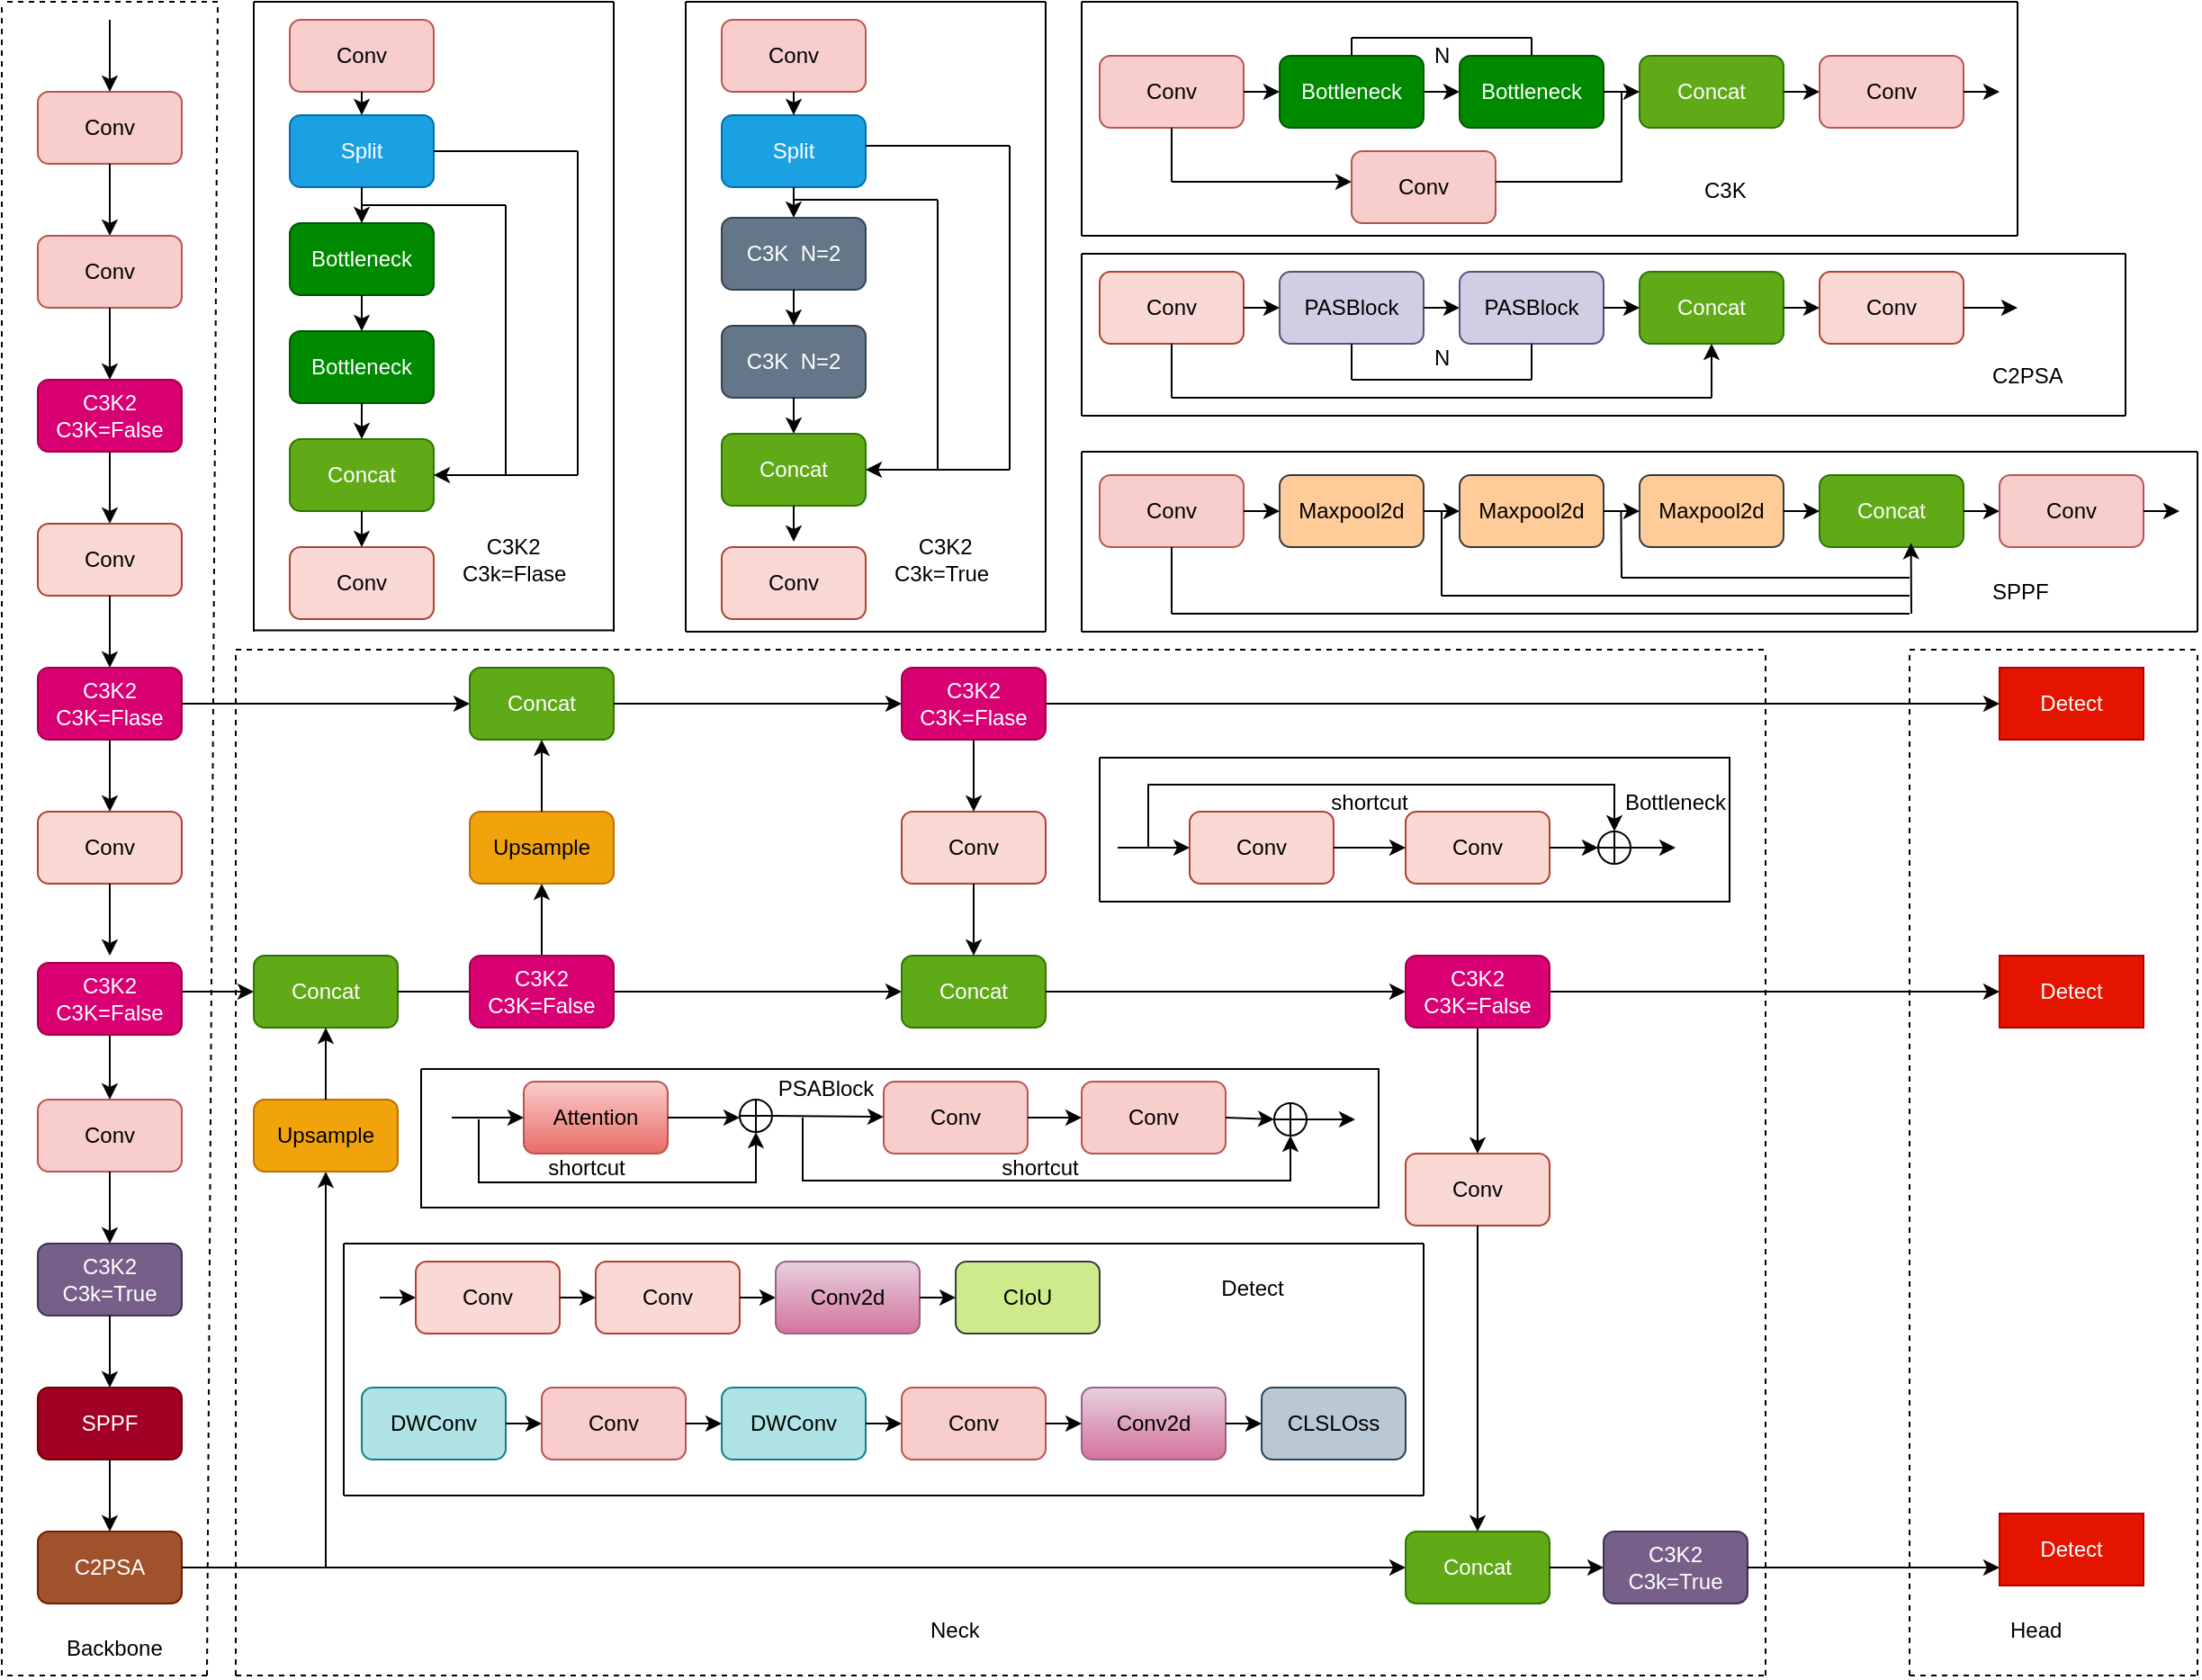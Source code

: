 <mxfile version="28.1.1">
  <diagram name="第 1 页" id="1C-Byv3yT71dT1thCb6_">
    <mxGraphModel dx="2084" dy="1614" grid="0" gridSize="10" guides="1" tooltips="1" connect="1" arrows="1" fold="1" page="0" pageScale="1" pageWidth="2339" pageHeight="3300" background="none" math="0" shadow="0">
      <root>
        <mxCell id="0" />
        <mxCell id="1" parent="0" />
        <mxCell id="VwRyxHcg7Cd_OR6Td61z-1" value="Conv" style="rounded=1;whiteSpace=wrap;html=1;fillColor=#f8cecc;strokeColor=#b85450;" parent="1" vertex="1">
          <mxGeometry x="40" y="40" width="80" height="40" as="geometry" />
        </mxCell>
        <mxCell id="VwRyxHcg7Cd_OR6Td61z-3" value="" style="endArrow=classic;html=1;rounded=0;entryX=0.5;entryY=0;entryDx=0;entryDy=0;" parent="1" target="VwRyxHcg7Cd_OR6Td61z-1" edge="1">
          <mxGeometry width="50" height="50" relative="1" as="geometry">
            <mxPoint x="80" as="sourcePoint" />
            <mxPoint x="90" y="20" as="targetPoint" />
            <Array as="points" />
          </mxGeometry>
        </mxCell>
        <mxCell id="VwRyxHcg7Cd_OR6Td61z-4" value="" style="endArrow=classic;html=1;rounded=0;exitX=0.5;exitY=1;exitDx=0;exitDy=0;" parent="1" source="VwRyxHcg7Cd_OR6Td61z-1" edge="1">
          <mxGeometry width="50" height="50" relative="1" as="geometry">
            <mxPoint x="360" y="230" as="sourcePoint" />
            <mxPoint x="80" y="120" as="targetPoint" />
          </mxGeometry>
        </mxCell>
        <mxCell id="VwRyxHcg7Cd_OR6Td61z-5" value="Conv" style="rounded=1;whiteSpace=wrap;html=1;fillColor=#f8cecc;strokeColor=#b85450;" parent="1" vertex="1">
          <mxGeometry x="40" y="120" width="80" height="40" as="geometry" />
        </mxCell>
        <mxCell id="VwRyxHcg7Cd_OR6Td61z-6" value="" style="endArrow=classic;html=1;rounded=0;exitX=0.5;exitY=1;exitDx=0;exitDy=0;" parent="1" source="VwRyxHcg7Cd_OR6Td61z-5" target="VwRyxHcg7Cd_OR6Td61z-7" edge="1">
          <mxGeometry width="50" height="50" relative="1" as="geometry">
            <mxPoint x="360" y="330" as="sourcePoint" />
            <mxPoint x="80" y="200" as="targetPoint" />
          </mxGeometry>
        </mxCell>
        <mxCell id="VwRyxHcg7Cd_OR6Td61z-7" value="C3K2&lt;div&gt;C3K=False&lt;/div&gt;" style="rounded=1;whiteSpace=wrap;html=1;fillColor=#d80073;fontColor=#ffffff;strokeColor=#A50040;direction=west;" parent="1" vertex="1">
          <mxGeometry x="40" y="200" width="80" height="40" as="geometry" />
        </mxCell>
        <mxCell id="VwRyxHcg7Cd_OR6Td61z-8" value="" style="endArrow=classic;html=1;rounded=0;exitX=0.5;exitY=0;exitDx=0;exitDy=0;" parent="1" source="VwRyxHcg7Cd_OR6Td61z-7" edge="1">
          <mxGeometry width="50" height="50" relative="1" as="geometry">
            <mxPoint x="360" y="390" as="sourcePoint" />
            <mxPoint x="80" y="280" as="targetPoint" />
          </mxGeometry>
        </mxCell>
        <mxCell id="VwRyxHcg7Cd_OR6Td61z-9" value="Conv" style="rounded=1;whiteSpace=wrap;html=1;fillColor=#fad9d5;strokeColor=#ae4132;" parent="1" vertex="1">
          <mxGeometry x="40" y="280" width="80" height="40" as="geometry" />
        </mxCell>
        <mxCell id="VwRyxHcg7Cd_OR6Td61z-10" value="" style="endArrow=classic;html=1;rounded=0;exitX=0.5;exitY=1;exitDx=0;exitDy=0;" parent="1" source="VwRyxHcg7Cd_OR6Td61z-9" edge="1">
          <mxGeometry width="50" height="50" relative="1" as="geometry">
            <mxPoint x="360" y="390" as="sourcePoint" />
            <mxPoint x="80" y="360" as="targetPoint" />
          </mxGeometry>
        </mxCell>
        <mxCell id="VwRyxHcg7Cd_OR6Td61z-11" value="C3K2&lt;div&gt;C3K=Flase&lt;/div&gt;" style="rounded=1;whiteSpace=wrap;html=1;fillColor=#d80073;strokeColor=#A50040;fontColor=#ffffff;" parent="1" vertex="1">
          <mxGeometry x="40" y="360" width="80" height="40" as="geometry" />
        </mxCell>
        <mxCell id="VwRyxHcg7Cd_OR6Td61z-12" value="" style="endArrow=classic;html=1;rounded=0;exitX=0.5;exitY=1;exitDx=0;exitDy=0;" parent="1" source="VwRyxHcg7Cd_OR6Td61z-11" target="VwRyxHcg7Cd_OR6Td61z-13" edge="1">
          <mxGeometry width="50" height="50" relative="1" as="geometry">
            <mxPoint x="360" y="490" as="sourcePoint" />
            <mxPoint x="80" y="440" as="targetPoint" />
          </mxGeometry>
        </mxCell>
        <mxCell id="VwRyxHcg7Cd_OR6Td61z-13" value="Conv" style="rounded=1;whiteSpace=wrap;html=1;fillColor=#fad9d5;strokeColor=#ae4132;" parent="1" vertex="1">
          <mxGeometry x="40" y="440" width="80" height="40" as="geometry" />
        </mxCell>
        <mxCell id="VwRyxHcg7Cd_OR6Td61z-14" value="" style="endArrow=classic;html=1;rounded=0;exitX=0.5;exitY=1;exitDx=0;exitDy=0;" parent="1" source="VwRyxHcg7Cd_OR6Td61z-13" edge="1">
          <mxGeometry width="50" height="50" relative="1" as="geometry">
            <mxPoint x="360" y="490" as="sourcePoint" />
            <mxPoint x="80" y="520" as="targetPoint" />
          </mxGeometry>
        </mxCell>
        <mxCell id="VwRyxHcg7Cd_OR6Td61z-19" value="" style="endArrow=classic;html=1;rounded=0;exitX=0.5;exitY=1;exitDx=0;exitDy=0;" parent="1" edge="1">
          <mxGeometry width="50" height="50" relative="1" as="geometry">
            <mxPoint x="80" y="560" as="sourcePoint" />
            <mxPoint x="80" y="600" as="targetPoint" />
          </mxGeometry>
        </mxCell>
        <mxCell id="VwRyxHcg7Cd_OR6Td61z-20" value="Conv" style="rounded=1;whiteSpace=wrap;html=1;fillColor=#f8cecc;strokeColor=#b85450;" parent="1" vertex="1">
          <mxGeometry x="40" y="600" width="80" height="40" as="geometry" />
        </mxCell>
        <mxCell id="VwRyxHcg7Cd_OR6Td61z-21" value="" style="endArrow=classic;html=1;rounded=0;exitX=0.5;exitY=1;exitDx=0;exitDy=0;" parent="1" source="VwRyxHcg7Cd_OR6Td61z-20" target="VwRyxHcg7Cd_OR6Td61z-22" edge="1">
          <mxGeometry width="50" height="50" relative="1" as="geometry">
            <mxPoint x="360" y="690" as="sourcePoint" />
            <mxPoint x="80" y="680" as="targetPoint" />
          </mxGeometry>
        </mxCell>
        <mxCell id="VwRyxHcg7Cd_OR6Td61z-22" value="C3K2&lt;div&gt;C3k=True&lt;/div&gt;" style="rounded=1;whiteSpace=wrap;html=1;fillColor=#76608a;fontColor=#ffffff;strokeColor=#432D57;" parent="1" vertex="1">
          <mxGeometry x="40" y="680" width="80" height="40" as="geometry" />
        </mxCell>
        <mxCell id="VwRyxHcg7Cd_OR6Td61z-23" value="" style="endArrow=classic;html=1;rounded=0;exitX=0.5;exitY=1;exitDx=0;exitDy=0;" parent="1" source="VwRyxHcg7Cd_OR6Td61z-22" edge="1">
          <mxGeometry width="50" height="50" relative="1" as="geometry">
            <mxPoint x="360" y="690" as="sourcePoint" />
            <mxPoint x="80" y="760" as="targetPoint" />
          </mxGeometry>
        </mxCell>
        <mxCell id="VwRyxHcg7Cd_OR6Td61z-24" value="SPPF" style="rounded=1;whiteSpace=wrap;html=1;fillColor=#a20025;strokeColor=#6F0000;fontColor=#ffffff;" parent="1" vertex="1">
          <mxGeometry x="40" y="760" width="80" height="40" as="geometry" />
        </mxCell>
        <mxCell id="VwRyxHcg7Cd_OR6Td61z-26" value="" style="endArrow=classic;html=1;rounded=0;exitX=0.5;exitY=1;exitDx=0;exitDy=0;" parent="1" source="VwRyxHcg7Cd_OR6Td61z-24" edge="1">
          <mxGeometry width="50" height="50" relative="1" as="geometry">
            <mxPoint x="360" y="690" as="sourcePoint" />
            <mxPoint x="80" y="840" as="targetPoint" />
          </mxGeometry>
        </mxCell>
        <mxCell id="VwRyxHcg7Cd_OR6Td61z-27" value="C2PSA" style="rounded=1;whiteSpace=wrap;html=1;fillColor=#a0522d;fontColor=#ffffff;strokeColor=#6D1F00;" parent="1" vertex="1">
          <mxGeometry x="40" y="840" width="80" height="40" as="geometry" />
        </mxCell>
        <mxCell id="VwRyxHcg7Cd_OR6Td61z-28" value="" style="endArrow=classic;html=1;rounded=0;exitX=1;exitY=0.5;exitDx=0;exitDy=0;" parent="1" source="VwRyxHcg7Cd_OR6Td61z-27" target="VwRyxHcg7Cd_OR6Td61z-29" edge="1">
          <mxGeometry width="50" height="50" relative="1" as="geometry">
            <mxPoint x="360" y="690" as="sourcePoint" />
            <mxPoint x="440" y="860" as="targetPoint" />
            <Array as="points">
              <mxPoint x="250" y="860" />
            </Array>
          </mxGeometry>
        </mxCell>
        <mxCell id="VwRyxHcg7Cd_OR6Td61z-29" value="Concat" style="rounded=1;whiteSpace=wrap;html=1;fillColor=#60a917;fontColor=#ffffff;strokeColor=#2D7600;" parent="1" vertex="1">
          <mxGeometry x="800" y="840" width="80" height="40" as="geometry" />
        </mxCell>
        <mxCell id="VwRyxHcg7Cd_OR6Td61z-30" value="" style="endArrow=classic;html=1;rounded=0;exitX=1;exitY=0.5;exitDx=0;exitDy=0;entryX=0;entryY=0.5;entryDx=0;entryDy=0;" parent="1" source="VwRyxHcg7Cd_OR6Td61z-29" target="VwRyxHcg7Cd_OR6Td61z-31" edge="1">
          <mxGeometry width="50" height="50" relative="1" as="geometry">
            <mxPoint x="360" y="790" as="sourcePoint" />
            <mxPoint x="520" y="860" as="targetPoint" />
          </mxGeometry>
        </mxCell>
        <mxCell id="VwRyxHcg7Cd_OR6Td61z-31" value="C3K2&lt;div&gt;C3k=True&lt;/div&gt;" style="rounded=1;whiteSpace=wrap;html=1;fillColor=#76608a;fontColor=#ffffff;strokeColor=#432D57;" parent="1" vertex="1">
          <mxGeometry x="910" y="840" width="80" height="40" as="geometry" />
        </mxCell>
        <mxCell id="VwRyxHcg7Cd_OR6Td61z-32" value="" style="endArrow=classic;html=1;rounded=0;" parent="1" target="VwRyxHcg7Cd_OR6Td61z-33" edge="1">
          <mxGeometry width="50" height="50" relative="1" as="geometry">
            <mxPoint x="200" y="860" as="sourcePoint" />
            <mxPoint x="200" y="650" as="targetPoint" />
          </mxGeometry>
        </mxCell>
        <mxCell id="VwRyxHcg7Cd_OR6Td61z-33" value="Upsample" style="rounded=1;whiteSpace=wrap;html=1;fillColor=#f0a30a;fontColor=#000000;strokeColor=#BD7000;" parent="1" vertex="1">
          <mxGeometry x="160" y="600" width="80" height="40" as="geometry" />
        </mxCell>
        <mxCell id="VwRyxHcg7Cd_OR6Td61z-34" value="" style="endArrow=classic;html=1;rounded=0;exitX=1;exitY=0.5;exitDx=0;exitDy=0;" parent="1" edge="1">
          <mxGeometry width="50" height="50" relative="1" as="geometry">
            <mxPoint x="120" y="540" as="sourcePoint" />
            <mxPoint x="160" y="540" as="targetPoint" />
          </mxGeometry>
        </mxCell>
        <mxCell id="VwRyxHcg7Cd_OR6Td61z-35" value="Concat" style="rounded=1;whiteSpace=wrap;html=1;fillColor=#60a917;fontColor=#ffffff;strokeColor=#2D7600;" parent="1" vertex="1">
          <mxGeometry x="160" y="520" width="80" height="40" as="geometry" />
        </mxCell>
        <mxCell id="VwRyxHcg7Cd_OR6Td61z-36" value="" style="endArrow=classic;html=1;rounded=0;exitX=0.5;exitY=0;exitDx=0;exitDy=0;entryX=0.5;entryY=1;entryDx=0;entryDy=0;" parent="1" source="VwRyxHcg7Cd_OR6Td61z-33" target="VwRyxHcg7Cd_OR6Td61z-35" edge="1">
          <mxGeometry width="50" height="50" relative="1" as="geometry">
            <mxPoint x="360" y="690" as="sourcePoint" />
            <mxPoint x="410" y="640" as="targetPoint" />
          </mxGeometry>
        </mxCell>
        <mxCell id="VwRyxHcg7Cd_OR6Td61z-37" value="" style="endArrow=classic;html=1;rounded=0;exitX=1;exitY=0.5;exitDx=0;exitDy=0;" parent="1" source="VwRyxHcg7Cd_OR6Td61z-35" edge="1">
          <mxGeometry width="50" height="50" relative="1" as="geometry">
            <mxPoint x="360" y="690" as="sourcePoint" />
            <mxPoint x="320" y="540" as="targetPoint" />
          </mxGeometry>
        </mxCell>
        <mxCell id="VwRyxHcg7Cd_OR6Td61z-39" value="" style="endArrow=classic;html=1;rounded=0;exitX=0.5;exitY=0;exitDx=0;exitDy=0;entryX=0.5;entryY=1;entryDx=0;entryDy=0;" parent="1" target="VwRyxHcg7Cd_OR6Td61z-40" edge="1">
          <mxGeometry width="50" height="50" relative="1" as="geometry">
            <mxPoint x="320" y="520" as="sourcePoint" />
            <mxPoint x="360" y="480" as="targetPoint" />
          </mxGeometry>
        </mxCell>
        <mxCell id="VwRyxHcg7Cd_OR6Td61z-40" value="Upsample" style="rounded=1;whiteSpace=wrap;html=1;fillColor=#f0a30a;fontColor=#000000;strokeColor=#BD7000;" parent="1" vertex="1">
          <mxGeometry x="280" y="440" width="80" height="40" as="geometry" />
        </mxCell>
        <mxCell id="VwRyxHcg7Cd_OR6Td61z-41" value="" style="endArrow=classic;html=1;rounded=0;exitX=1;exitY=0.5;exitDx=0;exitDy=0;" parent="1" source="VwRyxHcg7Cd_OR6Td61z-11" edge="1">
          <mxGeometry width="50" height="50" relative="1" as="geometry">
            <mxPoint x="360" y="390" as="sourcePoint" />
            <mxPoint x="280" y="380" as="targetPoint" />
          </mxGeometry>
        </mxCell>
        <mxCell id="VwRyxHcg7Cd_OR6Td61z-42" value="Concat" style="rounded=1;whiteSpace=wrap;html=1;fillColor=#60a917;fontColor=#ffffff;strokeColor=#2D7600;" parent="1" vertex="1">
          <mxGeometry x="280" y="360" width="80" height="40" as="geometry" />
        </mxCell>
        <mxCell id="VwRyxHcg7Cd_OR6Td61z-43" value="" style="endArrow=classic;html=1;rounded=0;exitX=0.5;exitY=0;exitDx=0;exitDy=0;entryX=0.5;entryY=1;entryDx=0;entryDy=0;" parent="1" source="VwRyxHcg7Cd_OR6Td61z-40" target="VwRyxHcg7Cd_OR6Td61z-42" edge="1">
          <mxGeometry width="50" height="50" relative="1" as="geometry">
            <mxPoint x="360" y="390" as="sourcePoint" />
            <mxPoint x="410" y="340" as="targetPoint" />
          </mxGeometry>
        </mxCell>
        <mxCell id="VwRyxHcg7Cd_OR6Td61z-44" value="" style="endArrow=classic;html=1;rounded=0;exitX=1;exitY=0.5;exitDx=0;exitDy=0;entryX=0;entryY=0.5;entryDx=0;entryDy=0;" parent="1" source="mF87smzSyjqfTt1Oq9Yg-2" target="VwRyxHcg7Cd_OR6Td61z-45" edge="1">
          <mxGeometry width="50" height="50" relative="1" as="geometry">
            <mxPoint x="360" y="540" as="sourcePoint" />
            <mxPoint x="400" y="540" as="targetPoint" />
          </mxGeometry>
        </mxCell>
        <mxCell id="VwRyxHcg7Cd_OR6Td61z-45" value="Concat" style="rounded=1;whiteSpace=wrap;html=1;fillColor=#60a917;fontColor=#ffffff;strokeColor=#2D7600;" parent="1" vertex="1">
          <mxGeometry x="520" y="520" width="80" height="40" as="geometry" />
        </mxCell>
        <mxCell id="VwRyxHcg7Cd_OR6Td61z-46" value="" style="endArrow=classic;html=1;rounded=0;exitX=1;exitY=0.5;exitDx=0;exitDy=0;entryX=0;entryY=0.5;entryDx=0;entryDy=0;" parent="1" source="VwRyxHcg7Cd_OR6Td61z-42" target="VwRyxHcg7Cd_OR6Td61z-47" edge="1">
          <mxGeometry width="50" height="50" relative="1" as="geometry">
            <mxPoint x="360" y="490" as="sourcePoint" />
            <mxPoint x="400" y="380" as="targetPoint" />
          </mxGeometry>
        </mxCell>
        <mxCell id="VwRyxHcg7Cd_OR6Td61z-47" value="C3K2&lt;div&gt;C3K=Flase&lt;/div&gt;" style="rounded=1;whiteSpace=wrap;html=1;fillColor=#d80073;strokeColor=#A50040;fontColor=#ffffff;" parent="1" vertex="1">
          <mxGeometry x="520" y="360" width="80" height="40" as="geometry" />
        </mxCell>
        <mxCell id="VwRyxHcg7Cd_OR6Td61z-49" value="Conv" style="rounded=1;whiteSpace=wrap;html=1;fillColor=#fad9d5;strokeColor=#ae4132;" parent="1" vertex="1">
          <mxGeometry x="520" y="440" width="80" height="40" as="geometry" />
        </mxCell>
        <mxCell id="VwRyxHcg7Cd_OR6Td61z-50" value="" style="endArrow=classic;html=1;rounded=0;exitX=0.5;exitY=1;exitDx=0;exitDy=0;entryX=0.5;entryY=0;entryDx=0;entryDy=0;" parent="1" source="VwRyxHcg7Cd_OR6Td61z-49" target="VwRyxHcg7Cd_OR6Td61z-45" edge="1">
          <mxGeometry width="50" height="50" relative="1" as="geometry">
            <mxPoint x="360" y="490" as="sourcePoint" />
            <mxPoint x="410" y="440" as="targetPoint" />
          </mxGeometry>
        </mxCell>
        <mxCell id="VwRyxHcg7Cd_OR6Td61z-52" value="" style="endArrow=classic;html=1;rounded=0;exitX=0.5;exitY=1;exitDx=0;exitDy=0;entryX=0.5;entryY=0;entryDx=0;entryDy=0;" parent="1" source="VwRyxHcg7Cd_OR6Td61z-47" target="VwRyxHcg7Cd_OR6Td61z-49" edge="1">
          <mxGeometry width="50" height="50" relative="1" as="geometry">
            <mxPoint x="380" y="630" as="sourcePoint" />
            <mxPoint x="480" y="440" as="targetPoint" />
          </mxGeometry>
        </mxCell>
        <mxCell id="VwRyxHcg7Cd_OR6Td61z-54" value="" style="endArrow=classic;html=1;rounded=0;exitX=1;exitY=0.5;exitDx=0;exitDy=0;entryX=0;entryY=0.5;entryDx=0;entryDy=0;" parent="1" source="VwRyxHcg7Cd_OR6Td61z-45" edge="1">
          <mxGeometry width="50" height="50" relative="1" as="geometry">
            <mxPoint x="380" y="630" as="sourcePoint" />
            <mxPoint x="800" y="540" as="targetPoint" />
          </mxGeometry>
        </mxCell>
        <mxCell id="VwRyxHcg7Cd_OR6Td61z-56" value="" style="endArrow=classic;html=1;rounded=0;entryX=0.5;entryY=0;entryDx=0;entryDy=0;exitX=0.5;exitY=1;exitDx=0;exitDy=0;" parent="1" target="VwRyxHcg7Cd_OR6Td61z-57" edge="1">
          <mxGeometry width="50" height="50" relative="1" as="geometry">
            <mxPoint x="840" y="560" as="sourcePoint" />
            <mxPoint x="600" y="640" as="targetPoint" />
          </mxGeometry>
        </mxCell>
        <mxCell id="VwRyxHcg7Cd_OR6Td61z-57" value="Conv" style="rounded=1;whiteSpace=wrap;html=1;fillColor=#fad9d5;strokeColor=#ae4132;" parent="1" vertex="1">
          <mxGeometry x="800" y="630" width="80" height="40" as="geometry" />
        </mxCell>
        <mxCell id="VwRyxHcg7Cd_OR6Td61z-58" value="" style="endArrow=classic;html=1;rounded=0;exitX=0.5;exitY=1;exitDx=0;exitDy=0;entryX=0.5;entryY=0;entryDx=0;entryDy=0;" parent="1" source="VwRyxHcg7Cd_OR6Td61z-57" target="VwRyxHcg7Cd_OR6Td61z-29" edge="1">
          <mxGeometry width="50" height="50" relative="1" as="geometry">
            <mxPoint x="380" y="730" as="sourcePoint" />
            <mxPoint x="430" y="680" as="targetPoint" />
            <Array as="points">
              <mxPoint x="840" y="790" />
            </Array>
          </mxGeometry>
        </mxCell>
        <mxCell id="VwRyxHcg7Cd_OR6Td61z-59" value="" style="endArrow=classic;html=1;rounded=0;exitX=1;exitY=0.5;exitDx=0;exitDy=0;" parent="1" source="VwRyxHcg7Cd_OR6Td61z-47" target="VwRyxHcg7Cd_OR6Td61z-60" edge="1">
          <mxGeometry width="50" height="50" relative="1" as="geometry">
            <mxPoint x="540" y="630" as="sourcePoint" />
            <mxPoint x="880" y="380" as="targetPoint" />
          </mxGeometry>
        </mxCell>
        <mxCell id="VwRyxHcg7Cd_OR6Td61z-60" value="Detect" style="rounded=0;whiteSpace=wrap;html=1;fillColor=#e51400;fontColor=#ffffff;strokeColor=#B20000;" parent="1" vertex="1">
          <mxGeometry x="1130" y="360" width="80" height="40" as="geometry" />
        </mxCell>
        <mxCell id="VwRyxHcg7Cd_OR6Td61z-62" value="" style="endArrow=classic;html=1;rounded=0;exitX=1;exitY=0.5;exitDx=0;exitDy=0;entryX=0;entryY=0.5;entryDx=0;entryDy=0;" parent="1" target="VwRyxHcg7Cd_OR6Td61z-64" edge="1">
          <mxGeometry width="50" height="50" relative="1" as="geometry">
            <mxPoint x="880" y="540" as="sourcePoint" />
            <mxPoint x="880" y="540" as="targetPoint" />
          </mxGeometry>
        </mxCell>
        <mxCell id="VwRyxHcg7Cd_OR6Td61z-63" value="" style="endArrow=classic;html=1;rounded=0;exitX=1;exitY=0.5;exitDx=0;exitDy=0;entryX=0;entryY=0.75;entryDx=0;entryDy=0;" parent="1" source="VwRyxHcg7Cd_OR6Td61z-31" target="VwRyxHcg7Cd_OR6Td61z-65" edge="1">
          <mxGeometry width="50" height="50" relative="1" as="geometry">
            <mxPoint x="540" y="630" as="sourcePoint" />
            <mxPoint x="880" y="860" as="targetPoint" />
          </mxGeometry>
        </mxCell>
        <mxCell id="VwRyxHcg7Cd_OR6Td61z-64" value="Detect" style="rounded=0;whiteSpace=wrap;html=1;fillColor=#e51400;fontColor=#ffffff;strokeColor=#B20000;" parent="1" vertex="1">
          <mxGeometry x="1130" y="520" width="80" height="40" as="geometry" />
        </mxCell>
        <mxCell id="VwRyxHcg7Cd_OR6Td61z-65" value="Detect" style="rounded=0;whiteSpace=wrap;html=1;fillColor=#e51400;fontColor=#ffffff;strokeColor=#B20000;" parent="1" vertex="1">
          <mxGeometry x="1130" y="830" width="80" height="40" as="geometry" />
        </mxCell>
        <mxCell id="VwRyxHcg7Cd_OR6Td61z-66" value="Bottleneck" style="rounded=1;whiteSpace=wrap;html=1;fillColor=#008a00;fontColor=#ffffff;strokeColor=#005700;" parent="1" vertex="1">
          <mxGeometry x="180" y="113" width="80" height="40" as="geometry" />
        </mxCell>
        <mxCell id="VwRyxHcg7Cd_OR6Td61z-74" value="Conv" style="rounded=1;whiteSpace=wrap;html=1;fillColor=#f8cecc;strokeColor=#b85450;" parent="1" vertex="1">
          <mxGeometry x="180" width="80" height="40" as="geometry" />
        </mxCell>
        <mxCell id="VwRyxHcg7Cd_OR6Td61z-75" value="" style="endArrow=classic;html=1;rounded=0;exitX=0.5;exitY=1;exitDx=0;exitDy=0;" parent="1" source="VwRyxHcg7Cd_OR6Td61z-74" edge="1">
          <mxGeometry width="50" height="50" relative="1" as="geometry">
            <mxPoint x="540" y="343" as="sourcePoint" />
            <mxPoint x="220" y="53" as="targetPoint" />
          </mxGeometry>
        </mxCell>
        <mxCell id="VwRyxHcg7Cd_OR6Td61z-76" value="Split" style="rounded=1;whiteSpace=wrap;html=1;fillColor=#1ba1e2;fontColor=#ffffff;strokeColor=#006EAF;" parent="1" vertex="1">
          <mxGeometry x="180" y="53" width="80" height="40" as="geometry" />
        </mxCell>
        <mxCell id="VwRyxHcg7Cd_OR6Td61z-79" value="" style="endArrow=classic;html=1;rounded=0;exitX=0.5;exitY=1;exitDx=0;exitDy=0;" parent="1" source="VwRyxHcg7Cd_OR6Td61z-66" edge="1">
          <mxGeometry width="50" height="50" relative="1" as="geometry">
            <mxPoint x="540" y="343" as="sourcePoint" />
            <mxPoint x="220" y="173" as="targetPoint" />
          </mxGeometry>
        </mxCell>
        <mxCell id="VwRyxHcg7Cd_OR6Td61z-80" value="Bottleneck" style="rounded=1;whiteSpace=wrap;html=1;fillColor=#008a00;fontColor=#ffffff;strokeColor=#005700;" parent="1" vertex="1">
          <mxGeometry x="180" y="173" width="80" height="40" as="geometry" />
        </mxCell>
        <mxCell id="VwRyxHcg7Cd_OR6Td61z-83" value="" style="endArrow=classic;html=1;rounded=0;exitX=0.5;exitY=1;exitDx=0;exitDy=0;" parent="1" source="VwRyxHcg7Cd_OR6Td61z-76" edge="1">
          <mxGeometry width="50" height="50" relative="1" as="geometry">
            <mxPoint x="540" y="223" as="sourcePoint" />
            <mxPoint x="220" y="113" as="targetPoint" />
          </mxGeometry>
        </mxCell>
        <mxCell id="VwRyxHcg7Cd_OR6Td61z-84" value="Concat" style="rounded=1;whiteSpace=wrap;html=1;fillColor=#60a917;fontColor=#ffffff;strokeColor=#2D7600;" parent="1" vertex="1">
          <mxGeometry x="180" y="233" width="80" height="40" as="geometry" />
        </mxCell>
        <mxCell id="VwRyxHcg7Cd_OR6Td61z-85" value="" style="endArrow=classic;html=1;rounded=0;exitX=0.5;exitY=1;exitDx=0;exitDy=0;entryX=0.5;entryY=0;entryDx=0;entryDy=0;" parent="1" source="VwRyxHcg7Cd_OR6Td61z-80" target="VwRyxHcg7Cd_OR6Td61z-84" edge="1">
          <mxGeometry width="50" height="50" relative="1" as="geometry">
            <mxPoint x="540" y="343" as="sourcePoint" />
            <mxPoint x="590" y="293" as="targetPoint" />
          </mxGeometry>
        </mxCell>
        <mxCell id="VwRyxHcg7Cd_OR6Td61z-86" value="Conv" style="rounded=1;whiteSpace=wrap;html=1;fillColor=#fad9d5;strokeColor=#ae4132;" parent="1" vertex="1">
          <mxGeometry x="180" y="293" width="80" height="40" as="geometry" />
        </mxCell>
        <mxCell id="VwRyxHcg7Cd_OR6Td61z-87" value="" style="endArrow=classic;html=1;rounded=0;exitX=0.5;exitY=1;exitDx=0;exitDy=0;entryX=0.5;entryY=0;entryDx=0;entryDy=0;" parent="1" source="VwRyxHcg7Cd_OR6Td61z-84" target="VwRyxHcg7Cd_OR6Td61z-86" edge="1">
          <mxGeometry width="50" height="50" relative="1" as="geometry">
            <mxPoint x="540" y="343" as="sourcePoint" />
            <mxPoint x="590" y="293" as="targetPoint" />
          </mxGeometry>
        </mxCell>
        <mxCell id="VwRyxHcg7Cd_OR6Td61z-90" value="" style="endArrow=none;html=1;rounded=0;exitX=1;exitY=0.5;exitDx=0;exitDy=0;" parent="1" source="VwRyxHcg7Cd_OR6Td61z-76" edge="1">
          <mxGeometry width="50" height="50" relative="1" as="geometry">
            <mxPoint x="540" y="223" as="sourcePoint" />
            <mxPoint x="340" y="73" as="targetPoint" />
          </mxGeometry>
        </mxCell>
        <mxCell id="VwRyxHcg7Cd_OR6Td61z-91" value="" style="endArrow=none;html=1;rounded=0;" parent="1" edge="1">
          <mxGeometry width="50" height="50" relative="1" as="geometry">
            <mxPoint x="340" y="73" as="sourcePoint" />
            <mxPoint x="340" y="253" as="targetPoint" />
          </mxGeometry>
        </mxCell>
        <mxCell id="VwRyxHcg7Cd_OR6Td61z-92" value="" style="endArrow=classic;html=1;rounded=0;entryX=1;entryY=0.5;entryDx=0;entryDy=0;" parent="1" target="VwRyxHcg7Cd_OR6Td61z-84" edge="1">
          <mxGeometry width="50" height="50" relative="1" as="geometry">
            <mxPoint x="340" y="253" as="sourcePoint" />
            <mxPoint x="590" y="173" as="targetPoint" />
          </mxGeometry>
        </mxCell>
        <mxCell id="VwRyxHcg7Cd_OR6Td61z-93" value="" style="endArrow=none;html=1;rounded=0;" parent="1" edge="1">
          <mxGeometry width="50" height="50" relative="1" as="geometry">
            <mxPoint x="220" y="103" as="sourcePoint" />
            <mxPoint x="300" y="103" as="targetPoint" />
          </mxGeometry>
        </mxCell>
        <mxCell id="VwRyxHcg7Cd_OR6Td61z-94" value="" style="endArrow=none;html=1;rounded=0;" parent="1" edge="1">
          <mxGeometry width="50" height="50" relative="1" as="geometry">
            <mxPoint x="300" y="103" as="sourcePoint" />
            <mxPoint x="300" y="253" as="targetPoint" />
          </mxGeometry>
        </mxCell>
        <mxCell id="VwRyxHcg7Cd_OR6Td61z-179" value="&amp;nbsp; &amp;nbsp; C3K2&lt;div&gt;C3k=Flase&lt;/div&gt;" style="text;strokeColor=none;fillColor=none;align=left;verticalAlign=middle;spacingLeft=4;spacingRight=4;overflow=hidden;points=[[0,0.5],[1,0.5]];portConstraint=eastwest;rotatable=0;whiteSpace=wrap;html=1;" parent="1" vertex="1">
          <mxGeometry x="270" y="280" width="80" height="40" as="geometry" />
        </mxCell>
        <mxCell id="VwRyxHcg7Cd_OR6Td61z-420" value="Backbone" style="text;strokeColor=none;fillColor=none;align=left;verticalAlign=middle;spacingLeft=4;spacingRight=4;overflow=hidden;points=[[0,0.5],[1,0.5]];portConstraint=eastwest;rotatable=0;whiteSpace=wrap;html=1;" parent="1" vertex="1">
          <mxGeometry x="50" y="890" width="80" height="30" as="geometry" />
        </mxCell>
        <mxCell id="VwRyxHcg7Cd_OR6Td61z-421" value="Head" style="text;strokeColor=none;fillColor=none;align=left;verticalAlign=middle;spacingLeft=4;spacingRight=4;overflow=hidden;points=[[0,0.5],[1,0.5]];portConstraint=eastwest;rotatable=0;whiteSpace=wrap;html=1;" parent="1" vertex="1">
          <mxGeometry x="1130" y="880" width="80" height="30" as="geometry" />
        </mxCell>
        <mxCell id="VwRyxHcg7Cd_OR6Td61z-422" value="Neck" style="text;strokeColor=none;fillColor=none;align=left;verticalAlign=middle;spacingLeft=4;spacingRight=4;overflow=hidden;points=[[0,0.5],[1,0.5]];portConstraint=eastwest;rotatable=0;whiteSpace=wrap;html=1;" parent="1" vertex="1">
          <mxGeometry x="530" y="880" width="80" height="30" as="geometry" />
        </mxCell>
        <mxCell id="VwRyxHcg7Cd_OR6Td61z-431" value="" style="endArrow=none;html=1;rounded=0;" parent="1" edge="1">
          <mxGeometry width="50" height="50" relative="1" as="geometry">
            <mxPoint x="160" y="-10" as="sourcePoint" />
            <mxPoint x="360" y="-10" as="targetPoint" />
          </mxGeometry>
        </mxCell>
        <mxCell id="VwRyxHcg7Cd_OR6Td61z-432" value="" style="endArrow=none;html=1;rounded=0;" parent="1" edge="1">
          <mxGeometry width="50" height="50" relative="1" as="geometry">
            <mxPoint x="360" y="340" as="sourcePoint" />
            <mxPoint x="360" y="-10" as="targetPoint" />
          </mxGeometry>
        </mxCell>
        <mxCell id="VwRyxHcg7Cd_OR6Td61z-433" value="" style="endArrow=none;html=1;rounded=0;" parent="1" edge="1">
          <mxGeometry width="50" height="50" relative="1" as="geometry">
            <mxPoint x="160" y="340" as="sourcePoint" />
            <mxPoint x="160" y="-10" as="targetPoint" />
          </mxGeometry>
        </mxCell>
        <mxCell id="VwRyxHcg7Cd_OR6Td61z-434" value="" style="endArrow=none;html=1;rounded=0;" parent="1" edge="1">
          <mxGeometry width="50" height="50" relative="1" as="geometry">
            <mxPoint x="160" y="339.23" as="sourcePoint" />
            <mxPoint x="360" y="339.23" as="targetPoint" />
          </mxGeometry>
        </mxCell>
        <mxCell id="VwRyxHcg7Cd_OR6Td61z-435" value="" style="endArrow=none;dashed=1;html=1;rounded=0;" parent="1" edge="1">
          <mxGeometry width="50" height="50" relative="1" as="geometry">
            <mxPoint x="140" y="-10" as="sourcePoint" />
            <mxPoint x="20" y="-10" as="targetPoint" />
          </mxGeometry>
        </mxCell>
        <mxCell id="VwRyxHcg7Cd_OR6Td61z-436" value="" style="endArrow=none;dashed=1;html=1;rounded=0;" parent="1" edge="1">
          <mxGeometry width="50" height="50" relative="1" as="geometry">
            <mxPoint x="20" y="920" as="sourcePoint" />
            <mxPoint x="20" y="-10" as="targetPoint" />
          </mxGeometry>
        </mxCell>
        <mxCell id="VwRyxHcg7Cd_OR6Td61z-437" value="" style="endArrow=none;dashed=1;html=1;rounded=0;" parent="1" edge="1">
          <mxGeometry width="50" height="50" relative="1" as="geometry">
            <mxPoint x="134" y="920" as="sourcePoint" />
            <mxPoint x="20" y="920" as="targetPoint" />
          </mxGeometry>
        </mxCell>
        <mxCell id="VwRyxHcg7Cd_OR6Td61z-438" value="" style="endArrow=none;dashed=1;html=1;rounded=0;" parent="1" edge="1">
          <mxGeometry width="50" height="50" relative="1" as="geometry">
            <mxPoint x="134" y="920" as="sourcePoint" />
            <mxPoint x="140" y="-10" as="targetPoint" />
          </mxGeometry>
        </mxCell>
        <mxCell id="VwRyxHcg7Cd_OR6Td61z-439" value="" style="endArrow=none;html=1;rounded=0;" parent="1" edge="1">
          <mxGeometry width="50" height="50" relative="1" as="geometry">
            <mxPoint x="400" y="-10" as="sourcePoint" />
            <mxPoint x="600" y="-10" as="targetPoint" />
          </mxGeometry>
        </mxCell>
        <mxCell id="VwRyxHcg7Cd_OR6Td61z-440" value="" style="endArrow=none;html=1;rounded=0;" parent="1" edge="1">
          <mxGeometry width="50" height="50" relative="1" as="geometry">
            <mxPoint x="400" y="340" as="sourcePoint" />
            <mxPoint x="400" y="-10" as="targetPoint" />
          </mxGeometry>
        </mxCell>
        <mxCell id="VwRyxHcg7Cd_OR6Td61z-441" value="" style="endArrow=none;html=1;rounded=0;" parent="1" edge="1">
          <mxGeometry width="50" height="50" relative="1" as="geometry">
            <mxPoint x="600" y="340" as="sourcePoint" />
            <mxPoint x="600" y="-10" as="targetPoint" />
          </mxGeometry>
        </mxCell>
        <mxCell id="VwRyxHcg7Cd_OR6Td61z-442" value="" style="endArrow=none;html=1;rounded=0;" parent="1" edge="1">
          <mxGeometry width="50" height="50" relative="1" as="geometry">
            <mxPoint x="400" y="340" as="sourcePoint" />
            <mxPoint x="600" y="340" as="targetPoint" />
          </mxGeometry>
        </mxCell>
        <mxCell id="VwRyxHcg7Cd_OR6Td61z-443" value="Conv" style="rounded=1;whiteSpace=wrap;html=1;fillColor=#f8cecc;strokeColor=#b85450;" parent="1" vertex="1">
          <mxGeometry x="420" width="80" height="40" as="geometry" />
        </mxCell>
        <mxCell id="VwRyxHcg7Cd_OR6Td61z-444" value="Split" style="rounded=1;whiteSpace=wrap;html=1;fillColor=#1ba1e2;fontColor=#ffffff;strokeColor=#006EAF;" parent="1" vertex="1">
          <mxGeometry x="420" y="53" width="80" height="40" as="geometry" />
        </mxCell>
        <mxCell id="VwRyxHcg7Cd_OR6Td61z-445" value="" style="endArrow=classic;html=1;rounded=0;exitX=0.5;exitY=1;exitDx=0;exitDy=0;entryX=0.5;entryY=0;entryDx=0;entryDy=0;" parent="1" source="VwRyxHcg7Cd_OR6Td61z-443" target="VwRyxHcg7Cd_OR6Td61z-444" edge="1">
          <mxGeometry width="50" height="50" relative="1" as="geometry">
            <mxPoint x="520" y="200" as="sourcePoint" />
            <mxPoint x="570" y="150" as="targetPoint" />
          </mxGeometry>
        </mxCell>
        <mxCell id="VwRyxHcg7Cd_OR6Td61z-446" value="C3K&amp;nbsp; N=2" style="rounded=1;whiteSpace=wrap;html=1;fillColor=#647687;fontColor=#ffffff;strokeColor=#314354;" parent="1" vertex="1">
          <mxGeometry x="420" y="110" width="80" height="40" as="geometry" />
        </mxCell>
        <mxCell id="VwRyxHcg7Cd_OR6Td61z-447" value="" style="endArrow=classic;html=1;rounded=0;exitX=0.5;exitY=1;exitDx=0;exitDy=0;" parent="1" source="VwRyxHcg7Cd_OR6Td61z-444" edge="1">
          <mxGeometry width="50" height="50" relative="1" as="geometry">
            <mxPoint x="520" y="200" as="sourcePoint" />
            <mxPoint x="460" y="110" as="targetPoint" />
          </mxGeometry>
        </mxCell>
        <mxCell id="VwRyxHcg7Cd_OR6Td61z-448" value="C3K&amp;nbsp; N=2" style="rounded=1;whiteSpace=wrap;html=1;fillColor=#647687;fontColor=#ffffff;strokeColor=#314354;" parent="1" vertex="1">
          <mxGeometry x="420" y="170" width="80" height="40" as="geometry" />
        </mxCell>
        <mxCell id="VwRyxHcg7Cd_OR6Td61z-449" value="" style="endArrow=classic;html=1;rounded=0;exitX=0.5;exitY=1;exitDx=0;exitDy=0;entryX=0.5;entryY=0;entryDx=0;entryDy=0;" parent="1" source="VwRyxHcg7Cd_OR6Td61z-446" target="VwRyxHcg7Cd_OR6Td61z-448" edge="1">
          <mxGeometry width="50" height="50" relative="1" as="geometry">
            <mxPoint x="520" y="310" as="sourcePoint" />
            <mxPoint x="570" y="260" as="targetPoint" />
          </mxGeometry>
        </mxCell>
        <mxCell id="VwRyxHcg7Cd_OR6Td61z-450" value="Concat" style="rounded=1;whiteSpace=wrap;html=1;fillColor=#60a917;fontColor=#ffffff;strokeColor=#2D7600;" parent="1" vertex="1">
          <mxGeometry x="420" y="230" width="80" height="40" as="geometry" />
        </mxCell>
        <mxCell id="VwRyxHcg7Cd_OR6Td61z-451" value="" style="endArrow=classic;html=1;rounded=0;exitX=0.5;exitY=1;exitDx=0;exitDy=0;entryX=0.5;entryY=0;entryDx=0;entryDy=0;" parent="1" edge="1">
          <mxGeometry width="50" height="50" relative="1" as="geometry">
            <mxPoint x="460" y="210" as="sourcePoint" />
            <mxPoint x="460" y="230" as="targetPoint" />
          </mxGeometry>
        </mxCell>
        <mxCell id="VwRyxHcg7Cd_OR6Td61z-452" value="" style="endArrow=classic;html=1;rounded=0;" parent="1" edge="1">
          <mxGeometry width="50" height="50" relative="1" as="geometry">
            <mxPoint x="460" y="280" as="sourcePoint" />
            <mxPoint x="460" y="290" as="targetPoint" />
            <Array as="points">
              <mxPoint x="460" y="270" />
            </Array>
          </mxGeometry>
        </mxCell>
        <mxCell id="VwRyxHcg7Cd_OR6Td61z-453" value="Conv" style="rounded=1;whiteSpace=wrap;html=1;fillColor=#fad9d5;strokeColor=#ae4132;" parent="1" vertex="1">
          <mxGeometry x="420" y="293" width="80" height="40" as="geometry" />
        </mxCell>
        <mxCell id="VwRyxHcg7Cd_OR6Td61z-455" value="" style="endArrow=none;html=1;rounded=0;" parent="1" edge="1">
          <mxGeometry width="50" height="50" relative="1" as="geometry">
            <mxPoint x="500" y="70" as="sourcePoint" />
            <mxPoint x="580" y="70" as="targetPoint" />
          </mxGeometry>
        </mxCell>
        <mxCell id="VwRyxHcg7Cd_OR6Td61z-456" value="" style="endArrow=none;html=1;rounded=0;" parent="1" edge="1">
          <mxGeometry width="50" height="50" relative="1" as="geometry">
            <mxPoint x="580" y="250" as="sourcePoint" />
            <mxPoint x="580" y="70" as="targetPoint" />
          </mxGeometry>
        </mxCell>
        <mxCell id="VwRyxHcg7Cd_OR6Td61z-457" value="" style="endArrow=classic;html=1;rounded=0;entryX=1;entryY=0.5;entryDx=0;entryDy=0;" parent="1" target="VwRyxHcg7Cd_OR6Td61z-450" edge="1">
          <mxGeometry width="50" height="50" relative="1" as="geometry">
            <mxPoint x="580" y="250" as="sourcePoint" />
            <mxPoint x="570" y="260" as="targetPoint" />
          </mxGeometry>
        </mxCell>
        <mxCell id="VwRyxHcg7Cd_OR6Td61z-459" value="" style="endArrow=none;html=1;rounded=0;" parent="1" edge="1">
          <mxGeometry width="50" height="50" relative="1" as="geometry">
            <mxPoint x="460" y="100" as="sourcePoint" />
            <mxPoint x="540" y="100" as="targetPoint" />
          </mxGeometry>
        </mxCell>
        <mxCell id="VwRyxHcg7Cd_OR6Td61z-460" value="" style="endArrow=none;html=1;rounded=0;" parent="1" edge="1">
          <mxGeometry width="50" height="50" relative="1" as="geometry">
            <mxPoint x="540" y="250" as="sourcePoint" />
            <mxPoint x="540" y="100" as="targetPoint" />
          </mxGeometry>
        </mxCell>
        <mxCell id="VwRyxHcg7Cd_OR6Td61z-462" value="&amp;nbsp; &amp;nbsp; C3K2&lt;div&gt;C3k=True&lt;/div&gt;" style="text;strokeColor=none;fillColor=none;align=left;verticalAlign=middle;spacingLeft=4;spacingRight=4;overflow=hidden;points=[[0,0.5],[1,0.5]];portConstraint=eastwest;rotatable=0;whiteSpace=wrap;html=1;" parent="1" vertex="1">
          <mxGeometry x="510" y="280" width="80" height="40" as="geometry" />
        </mxCell>
        <mxCell id="VwRyxHcg7Cd_OR6Td61z-463" value="" style="endArrow=none;dashed=1;html=1;rounded=0;" parent="1" edge="1">
          <mxGeometry width="50" height="50" relative="1" as="geometry">
            <mxPoint x="150" y="920" as="sourcePoint" />
            <mxPoint x="150" y="350" as="targetPoint" />
          </mxGeometry>
        </mxCell>
        <mxCell id="VwRyxHcg7Cd_OR6Td61z-464" value="" style="endArrow=none;dashed=1;html=1;rounded=0;" parent="1" edge="1">
          <mxGeometry width="50" height="50" relative="1" as="geometry">
            <mxPoint x="150" y="920" as="sourcePoint" />
            <mxPoint x="1000" y="920" as="targetPoint" />
          </mxGeometry>
        </mxCell>
        <mxCell id="VwRyxHcg7Cd_OR6Td61z-465" value="" style="endArrow=none;dashed=1;html=1;rounded=0;" parent="1" edge="1">
          <mxGeometry width="50" height="50" relative="1" as="geometry">
            <mxPoint x="150" y="350" as="sourcePoint" />
            <mxPoint x="1000" y="350" as="targetPoint" />
          </mxGeometry>
        </mxCell>
        <mxCell id="VwRyxHcg7Cd_OR6Td61z-466" value="" style="endArrow=none;dashed=1;html=1;rounded=0;" parent="1" edge="1">
          <mxGeometry width="50" height="50" relative="1" as="geometry">
            <mxPoint x="1000" y="920" as="sourcePoint" />
            <mxPoint x="1000" y="350" as="targetPoint" />
          </mxGeometry>
        </mxCell>
        <mxCell id="VwRyxHcg7Cd_OR6Td61z-467" value="" style="endArrow=none;dashed=1;html=1;rounded=0;" parent="1" edge="1">
          <mxGeometry width="50" height="50" relative="1" as="geometry">
            <mxPoint x="1080" y="920" as="sourcePoint" />
            <mxPoint x="1080" y="350" as="targetPoint" />
          </mxGeometry>
        </mxCell>
        <mxCell id="VwRyxHcg7Cd_OR6Td61z-469" value="" style="endArrow=none;dashed=1;html=1;rounded=0;" parent="1" edge="1">
          <mxGeometry width="50" height="50" relative="1" as="geometry">
            <mxPoint x="1240" y="920" as="sourcePoint" />
            <mxPoint x="1240" y="350" as="targetPoint" />
          </mxGeometry>
        </mxCell>
        <mxCell id="VwRyxHcg7Cd_OR6Td61z-470" value="" style="endArrow=none;dashed=1;html=1;rounded=0;" parent="1" edge="1">
          <mxGeometry width="50" height="50" relative="1" as="geometry">
            <mxPoint x="1080" y="920" as="sourcePoint" />
            <mxPoint x="1240" y="920" as="targetPoint" />
          </mxGeometry>
        </mxCell>
        <mxCell id="VwRyxHcg7Cd_OR6Td61z-471" value="" style="endArrow=none;html=1;rounded=0;" parent="1" edge="1">
          <mxGeometry width="50" height="50" relative="1" as="geometry">
            <mxPoint x="620" y="120" as="sourcePoint" />
            <mxPoint x="620" y="-10" as="targetPoint" />
          </mxGeometry>
        </mxCell>
        <mxCell id="VwRyxHcg7Cd_OR6Td61z-472" value="" style="endArrow=none;html=1;rounded=0;" parent="1" edge="1">
          <mxGeometry width="50" height="50" relative="1" as="geometry">
            <mxPoint x="1140" y="-10" as="sourcePoint" />
            <mxPoint x="620" y="-10" as="targetPoint" />
          </mxGeometry>
        </mxCell>
        <mxCell id="VwRyxHcg7Cd_OR6Td61z-473" value="" style="endArrow=none;html=1;rounded=0;" parent="1" edge="1">
          <mxGeometry width="50" height="50" relative="1" as="geometry">
            <mxPoint x="1140" y="120" as="sourcePoint" />
            <mxPoint x="620" y="120" as="targetPoint" />
          </mxGeometry>
        </mxCell>
        <mxCell id="VwRyxHcg7Cd_OR6Td61z-475" value="Conv" style="rounded=1;whiteSpace=wrap;html=1;fillColor=#f8cecc;strokeColor=#b85450;rotation=0;direction=east;" parent="1" vertex="1">
          <mxGeometry x="630" y="20" width="80" height="40" as="geometry" />
        </mxCell>
        <mxCell id="VwRyxHcg7Cd_OR6Td61z-477" value="" style="endArrow=classic;html=1;rounded=0;exitX=1;exitY=0.5;exitDx=0;exitDy=0;" parent="1" source="VwRyxHcg7Cd_OR6Td61z-475" edge="1">
          <mxGeometry width="50" height="50" relative="1" as="geometry">
            <mxPoint x="670" y="70" as="sourcePoint" />
            <mxPoint x="730" y="40" as="targetPoint" />
          </mxGeometry>
        </mxCell>
        <mxCell id="VwRyxHcg7Cd_OR6Td61z-478" value="Bottleneck" style="rounded=1;whiteSpace=wrap;html=1;fillColor=#008a00;fontColor=#ffffff;strokeColor=#005700;direction=west;" parent="1" vertex="1">
          <mxGeometry x="730" y="20" width="80" height="40" as="geometry" />
        </mxCell>
        <mxCell id="VwRyxHcg7Cd_OR6Td61z-479" value="" style="endArrow=classic;html=1;rounded=0;exitX=0;exitY=0.5;exitDx=0;exitDy=0;" parent="1" source="VwRyxHcg7Cd_OR6Td61z-478" edge="1">
          <mxGeometry width="50" height="50" relative="1" as="geometry">
            <mxPoint x="840" y="30" as="sourcePoint" />
            <mxPoint x="830" y="40" as="targetPoint" />
          </mxGeometry>
        </mxCell>
        <mxCell id="VwRyxHcg7Cd_OR6Td61z-480" value="Bottleneck" style="rounded=1;whiteSpace=wrap;html=1;fillColor=#008a00;fontColor=#ffffff;strokeColor=#005700;direction=west;" parent="1" vertex="1">
          <mxGeometry x="830" y="20" width="80" height="40" as="geometry" />
        </mxCell>
        <mxCell id="VwRyxHcg7Cd_OR6Td61z-482" value="Concat" style="rounded=1;whiteSpace=wrap;html=1;fillColor=#60a917;fontColor=#ffffff;strokeColor=#2D7600;" parent="1" vertex="1">
          <mxGeometry x="930" y="20" width="80" height="40" as="geometry" />
        </mxCell>
        <mxCell id="VwRyxHcg7Cd_OR6Td61z-483" value="" style="endArrow=classic;html=1;rounded=0;exitX=0;exitY=0.5;exitDx=0;exitDy=0;" parent="1" source="VwRyxHcg7Cd_OR6Td61z-480" edge="1">
          <mxGeometry width="50" height="50" relative="1" as="geometry">
            <mxPoint x="940" y="40" as="sourcePoint" />
            <mxPoint x="930" y="40" as="targetPoint" />
          </mxGeometry>
        </mxCell>
        <mxCell id="VwRyxHcg7Cd_OR6Td61z-487" value="Conv" style="rounded=1;whiteSpace=wrap;html=1;fillColor=#f8cecc;strokeColor=#b85450;" parent="1" vertex="1">
          <mxGeometry x="1030" y="20" width="80" height="40" as="geometry" />
        </mxCell>
        <mxCell id="VwRyxHcg7Cd_OR6Td61z-488" value="" style="endArrow=classic;html=1;rounded=0;exitX=1;exitY=0.5;exitDx=0;exitDy=0;" parent="1" source="VwRyxHcg7Cd_OR6Td61z-482" edge="1">
          <mxGeometry width="50" height="50" relative="1" as="geometry">
            <mxPoint x="1020" y="40" as="sourcePoint" />
            <mxPoint x="1030" y="40" as="targetPoint" />
          </mxGeometry>
        </mxCell>
        <mxCell id="VwRyxHcg7Cd_OR6Td61z-489" value="" style="endArrow=none;html=1;rounded=0;" parent="1" edge="1">
          <mxGeometry width="50" height="50" relative="1" as="geometry">
            <mxPoint x="1140" y="120" as="sourcePoint" />
            <mxPoint x="1140" y="-10" as="targetPoint" />
          </mxGeometry>
        </mxCell>
        <mxCell id="VwRyxHcg7Cd_OR6Td61z-490" value="" style="endArrow=none;html=1;rounded=0;exitX=0.5;exitY=1;exitDx=0;exitDy=0;" parent="1" source="VwRyxHcg7Cd_OR6Td61z-475" edge="1">
          <mxGeometry width="50" height="50" relative="1" as="geometry">
            <mxPoint x="870" y="110" as="sourcePoint" />
            <mxPoint x="670" y="90" as="targetPoint" />
          </mxGeometry>
        </mxCell>
        <mxCell id="VwRyxHcg7Cd_OR6Td61z-491" value="" style="endArrow=classic;html=1;rounded=0;" parent="1" edge="1">
          <mxGeometry width="50" height="50" relative="1" as="geometry">
            <mxPoint x="670" y="90" as="sourcePoint" />
            <mxPoint x="770" y="90" as="targetPoint" />
          </mxGeometry>
        </mxCell>
        <mxCell id="VwRyxHcg7Cd_OR6Td61z-492" value="Conv" style="rounded=1;whiteSpace=wrap;html=1;fillColor=#f8cecc;strokeColor=#b85450;rotation=0;direction=east;" parent="1" vertex="1">
          <mxGeometry x="770" y="73" width="80" height="40" as="geometry" />
        </mxCell>
        <mxCell id="VwRyxHcg7Cd_OR6Td61z-493" value="" style="endArrow=none;html=1;rounded=0;" parent="1" edge="1">
          <mxGeometry width="50" height="50" relative="1" as="geometry">
            <mxPoint x="850" y="90" as="sourcePoint" />
            <mxPoint x="920" y="90" as="targetPoint" />
          </mxGeometry>
        </mxCell>
        <mxCell id="VwRyxHcg7Cd_OR6Td61z-495" value="" style="endArrow=none;html=1;rounded=0;" parent="1" edge="1">
          <mxGeometry width="50" height="50" relative="1" as="geometry">
            <mxPoint x="920" y="90" as="sourcePoint" />
            <mxPoint x="920" y="40" as="targetPoint" />
          </mxGeometry>
        </mxCell>
        <mxCell id="VwRyxHcg7Cd_OR6Td61z-496" value="" style="endArrow=none;html=1;rounded=0;exitX=0.5;exitY=1;exitDx=0;exitDy=0;" parent="1" source="VwRyxHcg7Cd_OR6Td61z-478" edge="1">
          <mxGeometry width="50" height="50" relative="1" as="geometry">
            <mxPoint x="870" y="110" as="sourcePoint" />
            <mxPoint x="770" y="10" as="targetPoint" />
          </mxGeometry>
        </mxCell>
        <mxCell id="VwRyxHcg7Cd_OR6Td61z-498" value="" style="endArrow=none;html=1;rounded=0;" parent="1" edge="1">
          <mxGeometry width="50" height="50" relative="1" as="geometry">
            <mxPoint x="770" y="10" as="sourcePoint" />
            <mxPoint x="870" y="10" as="targetPoint" />
          </mxGeometry>
        </mxCell>
        <mxCell id="VwRyxHcg7Cd_OR6Td61z-499" value="" style="endArrow=none;html=1;rounded=0;" parent="1" edge="1">
          <mxGeometry width="50" height="50" relative="1" as="geometry">
            <mxPoint x="870" y="20" as="sourcePoint" />
            <mxPoint x="870" y="10" as="targetPoint" />
          </mxGeometry>
        </mxCell>
        <mxCell id="VwRyxHcg7Cd_OR6Td61z-500" value="N" style="text;strokeColor=none;fillColor=none;align=left;verticalAlign=middle;spacingLeft=4;spacingRight=4;overflow=hidden;points=[[0,0.5],[1,0.5]];portConstraint=eastwest;rotatable=0;whiteSpace=wrap;html=1;" parent="1" vertex="1">
          <mxGeometry x="810" y="5" width="30" height="30" as="geometry" />
        </mxCell>
        <mxCell id="VwRyxHcg7Cd_OR6Td61z-501" value="C3K" style="text;strokeColor=none;fillColor=none;align=left;verticalAlign=middle;spacingLeft=4;spacingRight=4;overflow=hidden;points=[[0,0.5],[1,0.5]];portConstraint=eastwest;rotatable=0;whiteSpace=wrap;html=1;" parent="1" vertex="1">
          <mxGeometry x="960" y="80" width="80" height="30" as="geometry" />
        </mxCell>
        <mxCell id="VwRyxHcg7Cd_OR6Td61z-502" value="" style="endArrow=classic;html=1;rounded=0;exitX=1;exitY=0.5;exitDx=0;exitDy=0;" parent="1" source="VwRyxHcg7Cd_OR6Td61z-487" edge="1">
          <mxGeometry width="50" height="50" relative="1" as="geometry">
            <mxPoint x="870" y="110" as="sourcePoint" />
            <mxPoint x="1130" y="40" as="targetPoint" />
          </mxGeometry>
        </mxCell>
        <mxCell id="VwRyxHcg7Cd_OR6Td61z-503" value="Conv" style="rounded=1;whiteSpace=wrap;html=1;fillColor=#f8cecc;strokeColor=#b85450;rotation=0;direction=east;" parent="1" vertex="1">
          <mxGeometry x="630" y="253.0" width="80" height="40" as="geometry" />
        </mxCell>
        <mxCell id="VwRyxHcg7Cd_OR6Td61z-507" value="Maxpool2d" style="rounded=1;whiteSpace=wrap;html=1;fillColor=#ffcc99;strokeColor=#36393d;" parent="1" vertex="1">
          <mxGeometry x="730" y="253.0" width="80" height="40" as="geometry" />
        </mxCell>
        <mxCell id="VwRyxHcg7Cd_OR6Td61z-508" value="" style="endArrow=classic;html=1;rounded=0;exitX=1;exitY=0.5;exitDx=0;exitDy=0;" parent="1" source="VwRyxHcg7Cd_OR6Td61z-503" edge="1">
          <mxGeometry width="50" height="50" relative="1" as="geometry">
            <mxPoint x="910" y="310" as="sourcePoint" />
            <mxPoint x="730" y="273" as="targetPoint" />
          </mxGeometry>
        </mxCell>
        <mxCell id="VwRyxHcg7Cd_OR6Td61z-509" value="" style="endArrow=classic;html=1;rounded=0;exitX=1;exitY=0.5;exitDx=0;exitDy=0;" parent="1" source="VwRyxHcg7Cd_OR6Td61z-507" edge="1">
          <mxGeometry width="50" height="50" relative="1" as="geometry">
            <mxPoint x="910" y="310" as="sourcePoint" />
            <mxPoint x="830" y="273" as="targetPoint" />
          </mxGeometry>
        </mxCell>
        <mxCell id="VwRyxHcg7Cd_OR6Td61z-510" value="Maxpool2d" style="rounded=1;whiteSpace=wrap;html=1;fillColor=#ffcc99;strokeColor=#36393d;shadow=0;glass=0;" parent="1" vertex="1">
          <mxGeometry x="830" y="253.0" width="80" height="40" as="geometry" />
        </mxCell>
        <mxCell id="VwRyxHcg7Cd_OR6Td61z-511" value="Maxpool2d" style="rounded=1;whiteSpace=wrap;html=1;fillColor=#ffcc99;strokeColor=#36393d;" parent="1" vertex="1">
          <mxGeometry x="930" y="253.0" width="80" height="40" as="geometry" />
        </mxCell>
        <mxCell id="VwRyxHcg7Cd_OR6Td61z-513" value="Concat" style="rounded=1;whiteSpace=wrap;html=1;fillColor=#60a917;fontColor=#ffffff;strokeColor=#2D7600;" parent="1" vertex="1">
          <mxGeometry x="1030" y="253.0" width="80" height="40" as="geometry" />
        </mxCell>
        <mxCell id="VwRyxHcg7Cd_OR6Td61z-515" value="" style="endArrow=classic;html=1;rounded=0;exitX=1;exitY=0.5;exitDx=0;exitDy=0;" parent="1" source="VwRyxHcg7Cd_OR6Td61z-510" edge="1">
          <mxGeometry width="50" height="50" relative="1" as="geometry">
            <mxPoint x="920" y="270" as="sourcePoint" />
            <mxPoint x="930" y="273" as="targetPoint" />
          </mxGeometry>
        </mxCell>
        <mxCell id="VwRyxHcg7Cd_OR6Td61z-516" value="" style="endArrow=classic;html=1;rounded=0;exitX=1;exitY=0.5;exitDx=0;exitDy=0;entryX=0;entryY=0.5;entryDx=0;entryDy=0;" parent="1" source="VwRyxHcg7Cd_OR6Td61z-511" target="VwRyxHcg7Cd_OR6Td61z-513" edge="1">
          <mxGeometry width="50" height="50" relative="1" as="geometry">
            <mxPoint x="1020" y="280" as="sourcePoint" />
            <mxPoint x="1040" y="280" as="targetPoint" />
          </mxGeometry>
        </mxCell>
        <mxCell id="VwRyxHcg7Cd_OR6Td61z-517" value="" style="endArrow=classic;html=1;rounded=0;exitX=1;exitY=0.5;exitDx=0;exitDy=0;" parent="1" source="VwRyxHcg7Cd_OR6Td61z-513" edge="1">
          <mxGeometry width="50" height="50" relative="1" as="geometry">
            <mxPoint x="990" y="430" as="sourcePoint" />
            <mxPoint x="1130" y="273" as="targetPoint" />
          </mxGeometry>
        </mxCell>
        <mxCell id="VwRyxHcg7Cd_OR6Td61z-518" value="Conv" style="rounded=1;whiteSpace=wrap;html=1;fillColor=#f8cecc;strokeColor=#b85450;rotation=0;direction=east;" parent="1" vertex="1">
          <mxGeometry x="1130" y="253.0" width="80" height="40" as="geometry" />
        </mxCell>
        <mxCell id="VwRyxHcg7Cd_OR6Td61z-519" value="" style="endArrow=none;html=1;rounded=0;exitX=0.5;exitY=1;exitDx=0;exitDy=0;" parent="1" source="VwRyxHcg7Cd_OR6Td61z-503" edge="1">
          <mxGeometry width="50" height="50" relative="1" as="geometry">
            <mxPoint x="990" y="430" as="sourcePoint" />
            <mxPoint x="670" y="330" as="targetPoint" />
          </mxGeometry>
        </mxCell>
        <mxCell id="VwRyxHcg7Cd_OR6Td61z-520" value="" style="endArrow=none;html=1;rounded=0;" parent="1" edge="1">
          <mxGeometry width="50" height="50" relative="1" as="geometry">
            <mxPoint x="670" y="330" as="sourcePoint" />
            <mxPoint x="1080" y="330" as="targetPoint" />
          </mxGeometry>
        </mxCell>
        <mxCell id="VwRyxHcg7Cd_OR6Td61z-521" value="" style="endArrow=classic;html=1;rounded=0;entryX=0.635;entryY=0.943;entryDx=0;entryDy=0;entryPerimeter=0;" parent="1" target="VwRyxHcg7Cd_OR6Td61z-513" edge="1">
          <mxGeometry width="50" height="50" relative="1" as="geometry">
            <mxPoint x="1081" y="330" as="sourcePoint" />
            <mxPoint x="1040" y="380" as="targetPoint" />
          </mxGeometry>
        </mxCell>
        <mxCell id="VwRyxHcg7Cd_OR6Td61z-523" value="" style="endArrow=none;html=1;rounded=0;" parent="1" edge="1">
          <mxGeometry width="50" height="50" relative="1" as="geometry">
            <mxPoint x="820" y="320" as="sourcePoint" />
            <mxPoint x="820" y="273" as="targetPoint" />
          </mxGeometry>
        </mxCell>
        <mxCell id="VwRyxHcg7Cd_OR6Td61z-524" value="" style="endArrow=none;html=1;rounded=0;" parent="1" edge="1">
          <mxGeometry width="50" height="50" relative="1" as="geometry">
            <mxPoint x="820" y="320" as="sourcePoint" />
            <mxPoint x="1080" y="320" as="targetPoint" />
          </mxGeometry>
        </mxCell>
        <mxCell id="VwRyxHcg7Cd_OR6Td61z-525" value="" style="endArrow=none;html=1;rounded=0;" parent="1" edge="1">
          <mxGeometry width="50" height="50" relative="1" as="geometry">
            <mxPoint x="920" y="310" as="sourcePoint" />
            <mxPoint x="919.71" y="273" as="targetPoint" />
          </mxGeometry>
        </mxCell>
        <mxCell id="VwRyxHcg7Cd_OR6Td61z-526" value="" style="endArrow=none;html=1;rounded=0;" parent="1" edge="1">
          <mxGeometry width="50" height="50" relative="1" as="geometry">
            <mxPoint x="920" y="310" as="sourcePoint" />
            <mxPoint x="1080" y="310" as="targetPoint" />
          </mxGeometry>
        </mxCell>
        <mxCell id="VwRyxHcg7Cd_OR6Td61z-527" value="" style="endArrow=none;html=1;rounded=0;" parent="1" edge="1">
          <mxGeometry width="50" height="50" relative="1" as="geometry">
            <mxPoint x="620" y="340" as="sourcePoint" />
            <mxPoint x="620" y="240.0" as="targetPoint" />
          </mxGeometry>
        </mxCell>
        <mxCell id="VwRyxHcg7Cd_OR6Td61z-528" value="" style="endArrow=none;html=1;rounded=0;" parent="1" edge="1">
          <mxGeometry width="50" height="50" relative="1" as="geometry">
            <mxPoint x="620" y="340" as="sourcePoint" />
            <mxPoint x="1240" y="340" as="targetPoint" />
          </mxGeometry>
        </mxCell>
        <mxCell id="VwRyxHcg7Cd_OR6Td61z-529" value="" style="endArrow=none;html=1;rounded=0;" parent="1" edge="1">
          <mxGeometry width="50" height="50" relative="1" as="geometry">
            <mxPoint x="1240" y="240.0" as="sourcePoint" />
            <mxPoint x="620" y="240.0" as="targetPoint" />
          </mxGeometry>
        </mxCell>
        <mxCell id="VwRyxHcg7Cd_OR6Td61z-530" value="" style="endArrow=none;html=1;rounded=0;" parent="1" edge="1">
          <mxGeometry width="50" height="50" relative="1" as="geometry">
            <mxPoint x="1240" y="340" as="sourcePoint" />
            <mxPoint x="1240" y="240.0" as="targetPoint" />
          </mxGeometry>
        </mxCell>
        <mxCell id="VwRyxHcg7Cd_OR6Td61z-531" value="SPPF" style="text;strokeColor=none;fillColor=none;align=left;verticalAlign=middle;spacingLeft=4;spacingRight=4;overflow=hidden;points=[[0,0.5],[1,0.5]];portConstraint=eastwest;rotatable=0;whiteSpace=wrap;html=1;" parent="1" vertex="1">
          <mxGeometry x="1120" y="303" width="80" height="30" as="geometry" />
        </mxCell>
        <mxCell id="VwRyxHcg7Cd_OR6Td61z-532" value="" style="endArrow=none;dashed=1;html=1;rounded=0;" parent="1" edge="1">
          <mxGeometry width="50" height="50" relative="1" as="geometry">
            <mxPoint x="1080" y="350" as="sourcePoint" />
            <mxPoint x="1240" y="350" as="targetPoint" />
            <Array as="points">
              <mxPoint x="1170" y="350" />
            </Array>
          </mxGeometry>
        </mxCell>
        <mxCell id="VwRyxHcg7Cd_OR6Td61z-534" value="Conv" style="rounded=1;whiteSpace=wrap;html=1;fillColor=#fad9d5;strokeColor=#ae4132;" parent="1" vertex="1">
          <mxGeometry x="630" y="140" width="80" height="40" as="geometry" />
        </mxCell>
        <mxCell id="VwRyxHcg7Cd_OR6Td61z-536" value="" style="endArrow=classic;html=1;rounded=0;exitX=1;exitY=0.5;exitDx=0;exitDy=0;entryX=0;entryY=0.5;entryDx=0;entryDy=0;" parent="1" source="VwRyxHcg7Cd_OR6Td61z-534" target="VwRyxHcg7Cd_OR6Td61z-537" edge="1">
          <mxGeometry width="50" height="50" relative="1" as="geometry">
            <mxPoint x="510" y="330" as="sourcePoint" />
            <mxPoint x="730" y="173" as="targetPoint" />
          </mxGeometry>
        </mxCell>
        <mxCell id="VwRyxHcg7Cd_OR6Td61z-537" value="PASBlock" style="rounded=1;whiteSpace=wrap;html=1;fillColor=#d0cee2;strokeColor=#56517e;" parent="1" vertex="1">
          <mxGeometry x="730" y="140" width="80" height="40" as="geometry" />
        </mxCell>
        <mxCell id="VwRyxHcg7Cd_OR6Td61z-538" value="" style="endArrow=classic;html=1;rounded=0;exitX=1;exitY=0.5;exitDx=0;exitDy=0;entryX=0;entryY=0.5;entryDx=0;entryDy=0;" parent="1" source="VwRyxHcg7Cd_OR6Td61z-537" target="VwRyxHcg7Cd_OR6Td61z-539" edge="1">
          <mxGeometry width="50" height="50" relative="1" as="geometry">
            <mxPoint x="820" y="170" as="sourcePoint" />
            <mxPoint x="830" y="173" as="targetPoint" />
          </mxGeometry>
        </mxCell>
        <mxCell id="VwRyxHcg7Cd_OR6Td61z-539" value="PASBlock" style="rounded=1;whiteSpace=wrap;html=1;fillColor=#d0cee2;strokeColor=#56517e;" parent="1" vertex="1">
          <mxGeometry x="830" y="140" width="80" height="40" as="geometry" />
        </mxCell>
        <mxCell id="VwRyxHcg7Cd_OR6Td61z-540" value="Concat" style="rounded=1;whiteSpace=wrap;html=1;fillColor=#60a917;fontColor=#ffffff;strokeColor=#2D7600;" parent="1" vertex="1">
          <mxGeometry x="930" y="140" width="80" height="40" as="geometry" />
        </mxCell>
        <mxCell id="VwRyxHcg7Cd_OR6Td61z-541" value="Conv" style="rounded=1;whiteSpace=wrap;html=1;fillColor=#fad9d5;strokeColor=#ae4132;" parent="1" vertex="1">
          <mxGeometry x="1030" y="140" width="80" height="40" as="geometry" />
        </mxCell>
        <mxCell id="VwRyxHcg7Cd_OR6Td61z-542" value="" style="endArrow=classic;html=1;rounded=0;exitX=1;exitY=0.5;exitDx=0;exitDy=0;entryX=0;entryY=0.5;entryDx=0;entryDy=0;" parent="1" source="VwRyxHcg7Cd_OR6Td61z-539" target="VwRyxHcg7Cd_OR6Td61z-540" edge="1">
          <mxGeometry width="50" height="50" relative="1" as="geometry">
            <mxPoint x="950" y="180" as="sourcePoint" />
            <mxPoint x="930" y="173" as="targetPoint" />
          </mxGeometry>
        </mxCell>
        <mxCell id="VwRyxHcg7Cd_OR6Td61z-543" value="" style="endArrow=classic;html=1;rounded=0;exitX=1;exitY=0.5;exitDx=0;exitDy=0;entryX=0;entryY=0.5;entryDx=0;entryDy=0;" parent="1" source="VwRyxHcg7Cd_OR6Td61z-540" target="VwRyxHcg7Cd_OR6Td61z-541" edge="1">
          <mxGeometry width="50" height="50" relative="1" as="geometry">
            <mxPoint x="1110" y="180" as="sourcePoint" />
            <mxPoint x="1030" y="173" as="targetPoint" />
          </mxGeometry>
        </mxCell>
        <mxCell id="VwRyxHcg7Cd_OR6Td61z-545" value="" style="endArrow=none;html=1;rounded=0;entryX=0.5;entryY=1;entryDx=0;entryDy=0;" parent="1" target="VwRyxHcg7Cd_OR6Td61z-534" edge="1">
          <mxGeometry width="50" height="50" relative="1" as="geometry">
            <mxPoint x="670" y="210" as="sourcePoint" />
            <mxPoint x="550" y="150" as="targetPoint" />
          </mxGeometry>
        </mxCell>
        <mxCell id="VwRyxHcg7Cd_OR6Td61z-546" value="" style="endArrow=none;html=1;rounded=0;" parent="1" edge="1">
          <mxGeometry width="50" height="50" relative="1" as="geometry">
            <mxPoint x="670" y="210" as="sourcePoint" />
            <mxPoint x="970" y="210" as="targetPoint" />
          </mxGeometry>
        </mxCell>
        <mxCell id="VwRyxHcg7Cd_OR6Td61z-547" value="" style="endArrow=classic;html=1;rounded=0;entryX=0.5;entryY=1;entryDx=0;entryDy=0;" parent="1" target="VwRyxHcg7Cd_OR6Td61z-540" edge="1">
          <mxGeometry width="50" height="50" relative="1" as="geometry">
            <mxPoint x="970" y="210" as="sourcePoint" />
            <mxPoint x="750" y="150" as="targetPoint" />
          </mxGeometry>
        </mxCell>
        <mxCell id="VwRyxHcg7Cd_OR6Td61z-548" value="" style="endArrow=none;html=1;rounded=0;entryX=0.5;entryY=1;entryDx=0;entryDy=0;" parent="1" target="VwRyxHcg7Cd_OR6Td61z-537" edge="1">
          <mxGeometry width="50" height="50" relative="1" as="geometry">
            <mxPoint x="770" y="200" as="sourcePoint" />
            <mxPoint x="750" y="150" as="targetPoint" />
          </mxGeometry>
        </mxCell>
        <mxCell id="VwRyxHcg7Cd_OR6Td61z-549" value="" style="endArrow=none;html=1;rounded=0;" parent="1" edge="1">
          <mxGeometry width="50" height="50" relative="1" as="geometry">
            <mxPoint x="770" y="200" as="sourcePoint" />
            <mxPoint x="870" y="200" as="targetPoint" />
          </mxGeometry>
        </mxCell>
        <mxCell id="VwRyxHcg7Cd_OR6Td61z-550" value="" style="endArrow=none;html=1;rounded=0;entryX=0.5;entryY=1;entryDx=0;entryDy=0;" parent="1" target="VwRyxHcg7Cd_OR6Td61z-539" edge="1">
          <mxGeometry width="50" height="50" relative="1" as="geometry">
            <mxPoint x="870" y="200" as="sourcePoint" />
            <mxPoint x="750" y="150" as="targetPoint" />
          </mxGeometry>
        </mxCell>
        <mxCell id="VwRyxHcg7Cd_OR6Td61z-551" value="N" style="text;strokeColor=none;fillColor=none;align=left;verticalAlign=middle;spacingLeft=4;spacingRight=4;overflow=hidden;points=[[0,0.5],[1,0.5]];portConstraint=eastwest;rotatable=0;whiteSpace=wrap;html=1;" parent="1" vertex="1">
          <mxGeometry x="810" y="173" width="80" height="30" as="geometry" />
        </mxCell>
        <mxCell id="VwRyxHcg7Cd_OR6Td61z-552" value="" style="endArrow=classic;html=1;rounded=0;exitX=1;exitY=0.5;exitDx=0;exitDy=0;" parent="1" source="VwRyxHcg7Cd_OR6Td61z-541" edge="1">
          <mxGeometry width="50" height="50" relative="1" as="geometry">
            <mxPoint x="700" y="200" as="sourcePoint" />
            <mxPoint x="1140" y="160" as="targetPoint" />
          </mxGeometry>
        </mxCell>
        <mxCell id="VwRyxHcg7Cd_OR6Td61z-554" value="" style="endArrow=classic;html=1;rounded=0;exitX=1;exitY=0.5;exitDx=0;exitDy=0;" parent="1" source="VwRyxHcg7Cd_OR6Td61z-518" edge="1">
          <mxGeometry width="50" height="50" relative="1" as="geometry">
            <mxPoint x="700" y="420" as="sourcePoint" />
            <mxPoint x="1230" y="273" as="targetPoint" />
          </mxGeometry>
        </mxCell>
        <mxCell id="VwRyxHcg7Cd_OR6Td61z-555" value="" style="endArrow=none;html=1;rounded=0;" parent="1" edge="1">
          <mxGeometry width="50" height="50" relative="1" as="geometry">
            <mxPoint x="620" y="220" as="sourcePoint" />
            <mxPoint x="620" y="130" as="targetPoint" />
          </mxGeometry>
        </mxCell>
        <mxCell id="VwRyxHcg7Cd_OR6Td61z-556" value="" style="endArrow=none;html=1;rounded=0;" parent="1" edge="1">
          <mxGeometry width="50" height="50" relative="1" as="geometry">
            <mxPoint x="1200" y="130" as="sourcePoint" />
            <mxPoint x="620" y="130" as="targetPoint" />
          </mxGeometry>
        </mxCell>
        <mxCell id="VwRyxHcg7Cd_OR6Td61z-557" value="" style="endArrow=none;html=1;rounded=0;" parent="1" edge="1">
          <mxGeometry width="50" height="50" relative="1" as="geometry">
            <mxPoint x="620" y="220" as="sourcePoint" />
            <mxPoint x="1200" y="220" as="targetPoint" />
          </mxGeometry>
        </mxCell>
        <mxCell id="VwRyxHcg7Cd_OR6Td61z-558" value="" style="endArrow=none;html=1;rounded=0;" parent="1" edge="1">
          <mxGeometry width="50" height="50" relative="1" as="geometry">
            <mxPoint x="1200" y="220" as="sourcePoint" />
            <mxPoint x="1200" y="130" as="targetPoint" />
          </mxGeometry>
        </mxCell>
        <mxCell id="VwRyxHcg7Cd_OR6Td61z-559" value="C2PSA" style="text;strokeColor=none;fillColor=none;align=left;verticalAlign=middle;spacingLeft=4;spacingRight=4;overflow=hidden;points=[[0,0.5],[1,0.5]];portConstraint=eastwest;rotatable=0;whiteSpace=wrap;html=1;" parent="1" vertex="1">
          <mxGeometry x="1120" y="183" width="80" height="30" as="geometry" />
        </mxCell>
        <mxCell id="VwRyxHcg7Cd_OR6Td61z-560" value="Conv" style="rounded=1;whiteSpace=wrap;html=1;fillColor=#fad9d5;strokeColor=#ae4132;" parent="1" vertex="1">
          <mxGeometry x="250" y="690" width="80" height="40" as="geometry" />
        </mxCell>
        <mxCell id="VwRyxHcg7Cd_OR6Td61z-561" value="Conv" style="rounded=1;whiteSpace=wrap;html=1;fillColor=#fad9d5;strokeColor=#ae4132;" parent="1" vertex="1">
          <mxGeometry x="350" y="690" width="80" height="40" as="geometry" />
        </mxCell>
        <mxCell id="VwRyxHcg7Cd_OR6Td61z-562" value="" style="endArrow=classic;html=1;rounded=0;entryX=0;entryY=0.5;entryDx=0;entryDy=0;" parent="1" target="VwRyxHcg7Cd_OR6Td61z-561" edge="1">
          <mxGeometry width="50" height="50" relative="1" as="geometry">
            <mxPoint x="330" y="710" as="sourcePoint" />
            <mxPoint x="770" y="580" as="targetPoint" />
          </mxGeometry>
        </mxCell>
        <mxCell id="VwRyxHcg7Cd_OR6Td61z-563" value="" style="endArrow=classic;html=1;rounded=0;entryX=0;entryY=0.5;entryDx=0;entryDy=0;" parent="1" target="VwRyxHcg7Cd_OR6Td61z-565" edge="1">
          <mxGeometry width="50" height="50" relative="1" as="geometry">
            <mxPoint x="430" y="710" as="sourcePoint" />
            <mxPoint x="430" y="710" as="targetPoint" />
          </mxGeometry>
        </mxCell>
        <mxCell id="VwRyxHcg7Cd_OR6Td61z-565" value="Conv2d" style="rounded=1;whiteSpace=wrap;html=1;fillColor=#e6d0de;strokeColor=#996185;gradientColor=#d5739d;" parent="1" vertex="1">
          <mxGeometry x="450" y="690" width="80" height="40" as="geometry" />
        </mxCell>
        <mxCell id="VwRyxHcg7Cd_OR6Td61z-568" value="CIoU" style="rounded=1;whiteSpace=wrap;html=1;fillColor=#cdeb8b;strokeColor=#36393d;" parent="1" vertex="1">
          <mxGeometry x="550" y="690" width="80" height="40" as="geometry" />
        </mxCell>
        <mxCell id="VwRyxHcg7Cd_OR6Td61z-570" value="" style="endArrow=classic;html=1;rounded=0;exitX=1;exitY=0.5;exitDx=0;exitDy=0;entryX=0;entryY=0.5;entryDx=0;entryDy=0;" parent="1" source="VwRyxHcg7Cd_OR6Td61z-565" target="VwRyxHcg7Cd_OR6Td61z-568" edge="1">
          <mxGeometry width="50" height="50" relative="1" as="geometry">
            <mxPoint x="550" y="760" as="sourcePoint" />
            <mxPoint x="570" y="760" as="targetPoint" />
            <Array as="points" />
          </mxGeometry>
        </mxCell>
        <mxCell id="VwRyxHcg7Cd_OR6Td61z-571" value="" style="endArrow=classic;html=1;rounded=0;entryX=0;entryY=0.5;entryDx=0;entryDy=0;" parent="1" target="VwRyxHcg7Cd_OR6Td61z-560" edge="1">
          <mxGeometry width="50" height="50" relative="1" as="geometry">
            <mxPoint x="230" y="710" as="sourcePoint" />
            <mxPoint x="260" y="740" as="targetPoint" />
            <Array as="points" />
          </mxGeometry>
        </mxCell>
        <mxCell id="VwRyxHcg7Cd_OR6Td61z-572" value="DWConv" style="rounded=1;whiteSpace=wrap;html=1;fillColor=#b0e3e6;strokeColor=#0e8088;" parent="1" vertex="1">
          <mxGeometry x="220" y="760" width="80" height="40" as="geometry" />
        </mxCell>
        <mxCell id="VwRyxHcg7Cd_OR6Td61z-573" value="Conv" style="rounded=1;whiteSpace=wrap;html=1;fillColor=#f8cecc;strokeColor=#b85450;" parent="1" vertex="1">
          <mxGeometry x="320" y="760" width="80" height="40" as="geometry" />
        </mxCell>
        <mxCell id="VwRyxHcg7Cd_OR6Td61z-574" value="" style="endArrow=classic;html=1;rounded=0;exitX=1;exitY=0.5;exitDx=0;exitDy=0;" parent="1" source="VwRyxHcg7Cd_OR6Td61z-572" edge="1">
          <mxGeometry width="50" height="50" relative="1" as="geometry">
            <mxPoint x="470" y="770" as="sourcePoint" />
            <mxPoint x="320" y="780" as="targetPoint" />
          </mxGeometry>
        </mxCell>
        <mxCell id="VwRyxHcg7Cd_OR6Td61z-575" value="DWConv" style="rounded=1;whiteSpace=wrap;html=1;fillColor=#b0e3e6;strokeColor=#0e8088;" parent="1" vertex="1">
          <mxGeometry x="420" y="760" width="80" height="40" as="geometry" />
        </mxCell>
        <mxCell id="VwRyxHcg7Cd_OR6Td61z-576" value="Conv" style="rounded=1;whiteSpace=wrap;html=1;fillColor=#f8cecc;strokeColor=#b85450;" parent="1" vertex="1">
          <mxGeometry x="520" y="760" width="80" height="40" as="geometry" />
        </mxCell>
        <mxCell id="VwRyxHcg7Cd_OR6Td61z-577" value="Conv2d" style="rounded=1;whiteSpace=wrap;html=1;fillColor=#e6d0de;strokeColor=#996185;gradientColor=#d5739d;" parent="1" vertex="1">
          <mxGeometry x="620" y="760" width="80" height="40" as="geometry" />
        </mxCell>
        <mxCell id="VwRyxHcg7Cd_OR6Td61z-578" value="" style="endArrow=classic;html=1;rounded=0;exitX=1;exitY=0.5;exitDx=0;exitDy=0;" parent="1" source="VwRyxHcg7Cd_OR6Td61z-573" edge="1">
          <mxGeometry width="50" height="50" relative="1" as="geometry">
            <mxPoint x="720" y="760" as="sourcePoint" />
            <mxPoint x="420" y="780" as="targetPoint" />
          </mxGeometry>
        </mxCell>
        <mxCell id="VwRyxHcg7Cd_OR6Td61z-580" value="" style="endArrow=classic;html=1;rounded=0;exitX=1;exitY=0.5;exitDx=0;exitDy=0;" parent="1" source="VwRyxHcg7Cd_OR6Td61z-576" edge="1">
          <mxGeometry width="50" height="50" relative="1" as="geometry">
            <mxPoint x="680" y="690" as="sourcePoint" />
            <mxPoint x="620" y="780" as="targetPoint" />
          </mxGeometry>
        </mxCell>
        <mxCell id="VwRyxHcg7Cd_OR6Td61z-582" value="" style="endArrow=classic;html=1;rounded=0;exitX=1;exitY=0.5;exitDx=0;exitDy=0;entryX=0;entryY=0.5;entryDx=0;entryDy=0;" parent="1" source="VwRyxHcg7Cd_OR6Td61z-575" target="VwRyxHcg7Cd_OR6Td61z-576" edge="1">
          <mxGeometry width="50" height="50" relative="1" as="geometry">
            <mxPoint x="720" y="760" as="sourcePoint" />
            <mxPoint x="770" y="710" as="targetPoint" />
          </mxGeometry>
        </mxCell>
        <mxCell id="VwRyxHcg7Cd_OR6Td61z-583" value="CLSLOss" style="rounded=1;whiteSpace=wrap;html=1;fillColor=#bac8d3;strokeColor=#23445d;" parent="1" vertex="1">
          <mxGeometry x="720" y="760" width="80" height="40" as="geometry" />
        </mxCell>
        <mxCell id="VwRyxHcg7Cd_OR6Td61z-584" value="" style="endArrow=classic;html=1;rounded=0;exitX=1;exitY=0.5;exitDx=0;exitDy=0;entryX=0;entryY=0.5;entryDx=0;entryDy=0;" parent="1" source="VwRyxHcg7Cd_OR6Td61z-577" target="VwRyxHcg7Cd_OR6Td61z-583" edge="1">
          <mxGeometry width="50" height="50" relative="1" as="geometry">
            <mxPoint x="720" y="760" as="sourcePoint" />
            <mxPoint x="770" y="710" as="targetPoint" />
          </mxGeometry>
        </mxCell>
        <mxCell id="VwRyxHcg7Cd_OR6Td61z-585" value="" style="endArrow=none;html=1;rounded=0;" parent="1" edge="1">
          <mxGeometry width="50" height="50" relative="1" as="geometry">
            <mxPoint x="810" y="680" as="sourcePoint" />
            <mxPoint x="210" y="680" as="targetPoint" />
          </mxGeometry>
        </mxCell>
        <mxCell id="VwRyxHcg7Cd_OR6Td61z-586" value="" style="endArrow=none;html=1;rounded=0;" parent="1" edge="1">
          <mxGeometry width="50" height="50" relative="1" as="geometry">
            <mxPoint x="810" y="820" as="sourcePoint" />
            <mxPoint x="810" y="680" as="targetPoint" />
          </mxGeometry>
        </mxCell>
        <mxCell id="VwRyxHcg7Cd_OR6Td61z-587" value="" style="endArrow=none;html=1;rounded=0;" parent="1" edge="1">
          <mxGeometry width="50" height="50" relative="1" as="geometry">
            <mxPoint x="210" y="820" as="sourcePoint" />
            <mxPoint x="210" y="680" as="targetPoint" />
          </mxGeometry>
        </mxCell>
        <mxCell id="VwRyxHcg7Cd_OR6Td61z-588" value="" style="endArrow=none;html=1;rounded=0;" parent="1" edge="1">
          <mxGeometry width="50" height="50" relative="1" as="geometry">
            <mxPoint x="210" y="820" as="sourcePoint" />
            <mxPoint x="810" y="820" as="targetPoint" />
            <Array as="points">
              <mxPoint x="660" y="820" />
            </Array>
          </mxGeometry>
        </mxCell>
        <mxCell id="VwRyxHcg7Cd_OR6Td61z-590" value="Detect" style="text;html=1;align=center;verticalAlign=middle;whiteSpace=wrap;rounded=0;" parent="1" vertex="1">
          <mxGeometry x="685" y="690" width="60" height="30" as="geometry" />
        </mxCell>
        <mxCell id="VwRyxHcg7Cd_OR6Td61z-591" value="Attention" style="rounded=1;whiteSpace=wrap;html=1;fillColor=#f8cecc;gradientColor=#ea6b66;strokeColor=#b85450;" parent="1" vertex="1">
          <mxGeometry x="310" y="590" width="80" height="40" as="geometry" />
        </mxCell>
        <mxCell id="VwRyxHcg7Cd_OR6Td61z-592" value="Conv" style="rounded=1;whiteSpace=wrap;html=1;fillColor=#f8cecc;strokeColor=#b85450;" parent="1" vertex="1">
          <mxGeometry x="510" y="590" width="80" height="40" as="geometry" />
        </mxCell>
        <mxCell id="VwRyxHcg7Cd_OR6Td61z-593" value="Conv" style="rounded=1;whiteSpace=wrap;html=1;fillColor=#f8cecc;strokeColor=#b85450;" parent="1" vertex="1">
          <mxGeometry x="620" y="590" width="80" height="40" as="geometry" />
        </mxCell>
        <mxCell id="VwRyxHcg7Cd_OR6Td61z-594" value="" style="endArrow=classic;html=1;rounded=0;exitX=1;exitY=0.5;exitDx=0;exitDy=0;" parent="1" source="VwRyxHcg7Cd_OR6Td61z-591" edge="1">
          <mxGeometry width="50" height="50" relative="1" as="geometry">
            <mxPoint x="580" y="780" as="sourcePoint" />
            <mxPoint x="430" y="610" as="targetPoint" />
          </mxGeometry>
        </mxCell>
        <mxCell id="VwRyxHcg7Cd_OR6Td61z-595" value="" style="endArrow=classic;html=1;rounded=0;exitX=1;exitY=0.5;exitDx=0;exitDy=0;entryX=0;entryY=0.5;entryDx=0;entryDy=0;" parent="1" source="VwRyxHcg7Cd_OR6Td61z-592" target="VwRyxHcg7Cd_OR6Td61z-593" edge="1">
          <mxGeometry width="50" height="50" relative="1" as="geometry">
            <mxPoint x="580" y="780" as="sourcePoint" />
            <mxPoint x="630" y="730" as="targetPoint" />
          </mxGeometry>
        </mxCell>
        <mxCell id="VwRyxHcg7Cd_OR6Td61z-596" value="" style="endArrow=classic;html=1;rounded=0;entryX=0;entryY=0.5;entryDx=0;entryDy=0;" parent="1" target="VwRyxHcg7Cd_OR6Td61z-591" edge="1">
          <mxGeometry width="50" height="50" relative="1" as="geometry">
            <mxPoint x="270" y="610" as="sourcePoint" />
            <mxPoint x="630" y="730" as="targetPoint" />
          </mxGeometry>
        </mxCell>
        <mxCell id="VwRyxHcg7Cd_OR6Td61z-606" value="" style="endArrow=classic;html=1;rounded=0;entryX=0;entryY=0.5;entryDx=0;entryDy=0;" parent="1" target="Yvf-gRRoff70kormsGsb-20" edge="1">
          <mxGeometry width="50" height="50" relative="1" as="geometry">
            <mxPoint x="465" y="610" as="sourcePoint" />
            <mxPoint x="733" y="628" as="targetPoint" />
            <Array as="points">
              <mxPoint x="465" y="645" />
              <mxPoint x="736" y="645" />
            </Array>
          </mxGeometry>
        </mxCell>
        <mxCell id="VwRyxHcg7Cd_OR6Td61z-607" value="" style="endArrow=classic;html=1;rounded=0;exitX=1;exitY=0.5;exitDx=0;exitDy=0;entryX=0.5;entryY=0;entryDx=0;entryDy=0;" parent="1" source="VwRyxHcg7Cd_OR6Td61z-593" target="Yvf-gRRoff70kormsGsb-20" edge="1">
          <mxGeometry width="50" height="50" relative="1" as="geometry">
            <mxPoint x="580" y="530" as="sourcePoint" />
            <mxPoint x="727" y="612" as="targetPoint" />
          </mxGeometry>
        </mxCell>
        <mxCell id="VwRyxHcg7Cd_OR6Td61z-608" value="shortcut" style="text;html=1;align=center;verticalAlign=middle;whiteSpace=wrap;rounded=0;" parent="1" vertex="1">
          <mxGeometry x="315" y="623" width="60" height="30" as="geometry" />
        </mxCell>
        <mxCell id="VwRyxHcg7Cd_OR6Td61z-609" value="shortcut" style="text;html=1;align=center;verticalAlign=middle;whiteSpace=wrap;rounded=0;" parent="1" vertex="1">
          <mxGeometry x="567" y="623" width="60" height="30" as="geometry" />
        </mxCell>
        <mxCell id="VwRyxHcg7Cd_OR6Td61z-610" value="" style="endArrow=none;html=1;rounded=0;" parent="1" edge="1">
          <mxGeometry width="50" height="50" relative="1" as="geometry">
            <mxPoint x="253" y="583" as="sourcePoint" />
            <mxPoint x="253" y="583" as="targetPoint" />
            <Array as="points">
              <mxPoint x="785" y="583" />
              <mxPoint x="785" y="660" />
              <mxPoint x="253" y="660" />
            </Array>
          </mxGeometry>
        </mxCell>
        <mxCell id="VwRyxHcg7Cd_OR6Td61z-611" value="PSABlock" style="text;html=1;align=center;verticalAlign=middle;whiteSpace=wrap;rounded=0;" parent="1" vertex="1">
          <mxGeometry x="448" y="579" width="60" height="30" as="geometry" />
        </mxCell>
        <mxCell id="VwRyxHcg7Cd_OR6Td61z-612" value="Conv" style="rounded=1;whiteSpace=wrap;html=1;fillColor=#fad9d5;strokeColor=#ae4132;" parent="1" vertex="1">
          <mxGeometry x="680" y="440" width="80" height="40" as="geometry" />
        </mxCell>
        <mxCell id="VwRyxHcg7Cd_OR6Td61z-613" value="Conv" style="rounded=1;whiteSpace=wrap;html=1;fillColor=#fad9d5;strokeColor=#ae4132;" parent="1" vertex="1">
          <mxGeometry x="800" y="440" width="80" height="40" as="geometry" />
        </mxCell>
        <mxCell id="VwRyxHcg7Cd_OR6Td61z-614" value="" style="endArrow=classic;html=1;rounded=0;entryX=0;entryY=0.5;entryDx=0;entryDy=0;" parent="1" target="VwRyxHcg7Cd_OR6Td61z-612" edge="1">
          <mxGeometry width="50" height="50" relative="1" as="geometry">
            <mxPoint x="640" y="460" as="sourcePoint" />
            <mxPoint x="630" y="360" as="targetPoint" />
          </mxGeometry>
        </mxCell>
        <mxCell id="VwRyxHcg7Cd_OR6Td61z-615" value="" style="endArrow=classic;html=1;rounded=0;exitX=1;exitY=0.5;exitDx=0;exitDy=0;entryX=0;entryY=0.5;entryDx=0;entryDy=0;" parent="1" source="VwRyxHcg7Cd_OR6Td61z-612" target="VwRyxHcg7Cd_OR6Td61z-613" edge="1">
          <mxGeometry width="50" height="50" relative="1" as="geometry">
            <mxPoint x="580" y="430" as="sourcePoint" />
            <mxPoint x="630" y="380" as="targetPoint" />
          </mxGeometry>
        </mxCell>
        <mxCell id="VwRyxHcg7Cd_OR6Td61z-616" value="" style="endArrow=classic;html=1;rounded=0;exitX=1;exitY=0.5;exitDx=0;exitDy=0;" parent="1" source="VwRyxHcg7Cd_OR6Td61z-613" edge="1">
          <mxGeometry width="50" height="50" relative="1" as="geometry">
            <mxPoint x="580" y="430" as="sourcePoint" />
            <mxPoint x="907" y="460" as="targetPoint" />
          </mxGeometry>
        </mxCell>
        <mxCell id="VwRyxHcg7Cd_OR6Td61z-618" value="shortcut" style="text;html=1;align=center;verticalAlign=middle;whiteSpace=wrap;rounded=0;" parent="1" vertex="1">
          <mxGeometry x="750" y="420" width="60" height="30" as="geometry" />
        </mxCell>
        <mxCell id="VwRyxHcg7Cd_OR6Td61z-620" value="" style="endArrow=none;html=1;rounded=0;" parent="1" edge="1">
          <mxGeometry width="50" height="50" relative="1" as="geometry">
            <mxPoint x="630" y="490" as="sourcePoint" />
            <mxPoint x="630" y="410" as="targetPoint" />
            <Array as="points">
              <mxPoint x="980" y="490" />
              <mxPoint x="980" y="410" />
            </Array>
          </mxGeometry>
        </mxCell>
        <mxCell id="VwRyxHcg7Cd_OR6Td61z-621" value="" style="endArrow=none;html=1;rounded=0;" parent="1" edge="1">
          <mxGeometry width="50" height="50" relative="1" as="geometry">
            <mxPoint x="630" y="490" as="sourcePoint" />
            <mxPoint x="630" y="410" as="targetPoint" />
          </mxGeometry>
        </mxCell>
        <mxCell id="VwRyxHcg7Cd_OR6Td61z-622" value="Bottleneck" style="text;html=1;align=center;verticalAlign=middle;whiteSpace=wrap;rounded=0;" parent="1" vertex="1">
          <mxGeometry x="920" y="420" width="60" height="30" as="geometry" />
        </mxCell>
        <mxCell id="Yvf-gRRoff70kormsGsb-3" value="" style="endArrow=none;html=1;rounded=0;entryX=0;entryY=0.5;entryDx=0;entryDy=0;exitX=1;exitY=0.5;exitDx=0;exitDy=0;" parent="1" source="Yvf-gRRoff70kormsGsb-1" target="Yvf-gRRoff70kormsGsb-1" edge="1">
          <mxGeometry width="50" height="50" relative="1" as="geometry">
            <mxPoint x="-120" y="450" as="sourcePoint" />
            <mxPoint x="-70" y="400" as="targetPoint" />
            <Array as="points" />
          </mxGeometry>
        </mxCell>
        <mxCell id="Yvf-gRRoff70kormsGsb-4" value="" style="endArrow=none;html=1;rounded=0;entryX=0.5;entryY=0;entryDx=0;entryDy=0;exitX=0.5;exitY=1;exitDx=0;exitDy=0;" parent="1" source="Yvf-gRRoff70kormsGsb-1" target="Yvf-gRRoff70kormsGsb-1" edge="1">
          <mxGeometry width="50" height="50" relative="1" as="geometry">
            <mxPoint x="-120" y="450" as="sourcePoint" />
            <mxPoint x="-70" y="400" as="targetPoint" />
            <Array as="points" />
          </mxGeometry>
        </mxCell>
        <mxCell id="Yvf-gRRoff70kormsGsb-1" value="" style="ellipse;whiteSpace=wrap;html=1;aspect=fixed;rotation=90;direction=west;" parent="1" vertex="1">
          <mxGeometry x="907" y="451" width="18" height="18" as="geometry" />
        </mxCell>
        <mxCell id="Yvf-gRRoff70kormsGsb-6" value="" style="endArrow=none;html=1;rounded=0;entryX=0.5;entryY=1;entryDx=0;entryDy=0;exitX=0.5;exitY=0;exitDx=0;exitDy=0;" parent="1" source="Yvf-gRRoff70kormsGsb-1" target="Yvf-gRRoff70kormsGsb-1" edge="1">
          <mxGeometry width="50" height="50" relative="1" as="geometry">
            <mxPoint x="844" y="480" as="sourcePoint" />
            <mxPoint x="894" y="430" as="targetPoint" />
          </mxGeometry>
        </mxCell>
        <mxCell id="Yvf-gRRoff70kormsGsb-7" value="" style="endArrow=none;html=1;rounded=0;entryX=1;entryY=0.5;entryDx=0;entryDy=0;exitX=0;exitY=0.5;exitDx=0;exitDy=0;" parent="1" source="Yvf-gRRoff70kormsGsb-1" target="Yvf-gRRoff70kormsGsb-1" edge="1">
          <mxGeometry width="50" height="50" relative="1" as="geometry">
            <mxPoint x="844" y="480" as="sourcePoint" />
            <mxPoint x="894" y="430" as="targetPoint" />
          </mxGeometry>
        </mxCell>
        <mxCell id="Yvf-gRRoff70kormsGsb-10" value="" style="endArrow=classic;html=1;rounded=0;entryX=1;entryY=0.5;entryDx=0;entryDy=0;" parent="1" target="Yvf-gRRoff70kormsGsb-1" edge="1">
          <mxGeometry width="50" height="50" relative="1" as="geometry">
            <mxPoint x="657" y="460" as="sourcePoint" />
            <mxPoint x="917" y="425" as="targetPoint" />
            <Array as="points">
              <mxPoint x="657" y="425" />
              <mxPoint x="916" y="425" />
            </Array>
          </mxGeometry>
        </mxCell>
        <mxCell id="Yvf-gRRoff70kormsGsb-11" value="" style="endArrow=classic;html=1;rounded=0;exitX=0.5;exitY=1;exitDx=0;exitDy=0;" parent="1" source="Yvf-gRRoff70kormsGsb-1" edge="1">
          <mxGeometry width="50" height="50" relative="1" as="geometry">
            <mxPoint x="900" y="479" as="sourcePoint" />
            <mxPoint x="950" y="460" as="targetPoint" />
          </mxGeometry>
        </mxCell>
        <mxCell id="Yvf-gRRoff70kormsGsb-15" value="" style="ellipse;whiteSpace=wrap;html=1;aspect=fixed;rotation=90;direction=west;" parent="1" vertex="1">
          <mxGeometry x="430" y="600" width="18" height="18" as="geometry" />
        </mxCell>
        <mxCell id="Yvf-gRRoff70kormsGsb-16" value="" style="endArrow=none;html=1;rounded=0;entryX=0.5;entryY=0;entryDx=0;entryDy=0;exitX=0.5;exitY=1;exitDx=0;exitDy=0;" parent="1" source="Yvf-gRRoff70kormsGsb-15" target="Yvf-gRRoff70kormsGsb-15" edge="1">
          <mxGeometry width="50" height="50" relative="1" as="geometry">
            <mxPoint x="673" y="543" as="sourcePoint" />
            <mxPoint x="723" y="493" as="targetPoint" />
          </mxGeometry>
        </mxCell>
        <mxCell id="Yvf-gRRoff70kormsGsb-17" value="" style="endArrow=none;html=1;rounded=0;entryX=1;entryY=0.5;entryDx=0;entryDy=0;exitX=0;exitY=0.5;exitDx=0;exitDy=0;" parent="1" source="Yvf-gRRoff70kormsGsb-15" target="Yvf-gRRoff70kormsGsb-15" edge="1">
          <mxGeometry width="50" height="50" relative="1" as="geometry">
            <mxPoint x="673" y="543" as="sourcePoint" />
            <mxPoint x="723" y="493" as="targetPoint" />
          </mxGeometry>
        </mxCell>
        <mxCell id="Yvf-gRRoff70kormsGsb-18" value="" style="endArrow=classic;html=1;rounded=0;entryX=0;entryY=0.5;entryDx=0;entryDy=0;" parent="1" target="Yvf-gRRoff70kormsGsb-15" edge="1">
          <mxGeometry width="50" height="50" relative="1" as="geometry">
            <mxPoint x="285" y="611" as="sourcePoint" />
            <mxPoint x="520" y="540" as="targetPoint" />
            <Array as="points">
              <mxPoint x="285" y="646" />
              <mxPoint x="439" y="646" />
            </Array>
          </mxGeometry>
        </mxCell>
        <mxCell id="Yvf-gRRoff70kormsGsb-19" value="" style="endArrow=classic;html=1;rounded=0;exitX=0.5;exitY=1;exitDx=0;exitDy=0;" parent="1" source="Yvf-gRRoff70kormsGsb-15" target="VwRyxHcg7Cd_OR6Td61z-592" edge="1">
          <mxGeometry width="50" height="50" relative="1" as="geometry">
            <mxPoint x="467" y="588" as="sourcePoint" />
            <mxPoint x="517" y="538" as="targetPoint" />
          </mxGeometry>
        </mxCell>
        <mxCell id="Yvf-gRRoff70kormsGsb-20" value="" style="ellipse;whiteSpace=wrap;html=1;aspect=fixed;rotation=90;direction=west;" parent="1" vertex="1">
          <mxGeometry x="727" y="602" width="18" height="18" as="geometry" />
        </mxCell>
        <mxCell id="Yvf-gRRoff70kormsGsb-21" value="" style="endArrow=none;html=1;rounded=0;exitX=0.5;exitY=0;exitDx=0;exitDy=0;entryX=0.5;entryY=1;entryDx=0;entryDy=0;" parent="1" source="Yvf-gRRoff70kormsGsb-20" target="Yvf-gRRoff70kormsGsb-20" edge="1">
          <mxGeometry width="50" height="50" relative="1" as="geometry">
            <mxPoint x="721" y="587" as="sourcePoint" />
            <mxPoint x="771" y="537" as="targetPoint" />
          </mxGeometry>
        </mxCell>
        <mxCell id="Yvf-gRRoff70kormsGsb-22" value="" style="endArrow=none;html=1;rounded=0;exitX=0;exitY=0.5;exitDx=0;exitDy=0;entryX=1;entryY=0.5;entryDx=0;entryDy=0;" parent="1" source="Yvf-gRRoff70kormsGsb-20" target="Yvf-gRRoff70kormsGsb-20" edge="1">
          <mxGeometry width="50" height="50" relative="1" as="geometry">
            <mxPoint x="721" y="587" as="sourcePoint" />
            <mxPoint x="771" y="537" as="targetPoint" />
          </mxGeometry>
        </mxCell>
        <mxCell id="Yvf-gRRoff70kormsGsb-23" value="" style="endArrow=classic;html=1;rounded=0;exitX=0.5;exitY=1;exitDx=0;exitDy=0;" parent="1" source="Yvf-gRRoff70kormsGsb-20" edge="1">
          <mxGeometry width="50" height="50" relative="1" as="geometry">
            <mxPoint x="721" y="587" as="sourcePoint" />
            <mxPoint x="772" y="611" as="targetPoint" />
          </mxGeometry>
        </mxCell>
        <mxCell id="mF87smzSyjqfTt1Oq9Yg-1" value="C3K2&lt;div&gt;C3K=False&lt;/div&gt;" style="rounded=1;whiteSpace=wrap;html=1;fillColor=#d80073;fontColor=#ffffff;strokeColor=#A50040;direction=west;" vertex="1" parent="1">
          <mxGeometry x="40" y="524" width="80" height="40" as="geometry" />
        </mxCell>
        <mxCell id="mF87smzSyjqfTt1Oq9Yg-3" value="C3K2&lt;div&gt;C3K=False&lt;/div&gt;" style="rounded=1;whiteSpace=wrap;html=1;fillColor=#d80073;fontColor=#ffffff;strokeColor=#A50040;direction=west;" vertex="1" parent="1">
          <mxGeometry x="800" y="520" width="80" height="40" as="geometry" />
        </mxCell>
        <mxCell id="mF87smzSyjqfTt1Oq9Yg-4" value="" style="endArrow=classic;html=1;rounded=0;exitX=1;exitY=0.5;exitDx=0;exitDy=0;entryX=0;entryY=0.5;entryDx=0;entryDy=0;" edge="1" parent="1" target="mF87smzSyjqfTt1Oq9Yg-2">
          <mxGeometry width="50" height="50" relative="1" as="geometry">
            <mxPoint x="360" y="540" as="sourcePoint" />
            <mxPoint x="520" y="540" as="targetPoint" />
          </mxGeometry>
        </mxCell>
        <mxCell id="mF87smzSyjqfTt1Oq9Yg-2" value="C3K2&lt;div&gt;C3K=False&lt;/div&gt;" style="rounded=1;whiteSpace=wrap;html=1;fillColor=#d80073;fontColor=#ffffff;strokeColor=#A50040;direction=west;" vertex="1" parent="1">
          <mxGeometry x="280" y="520" width="80" height="40" as="geometry" />
        </mxCell>
      </root>
    </mxGraphModel>
  </diagram>
</mxfile>
